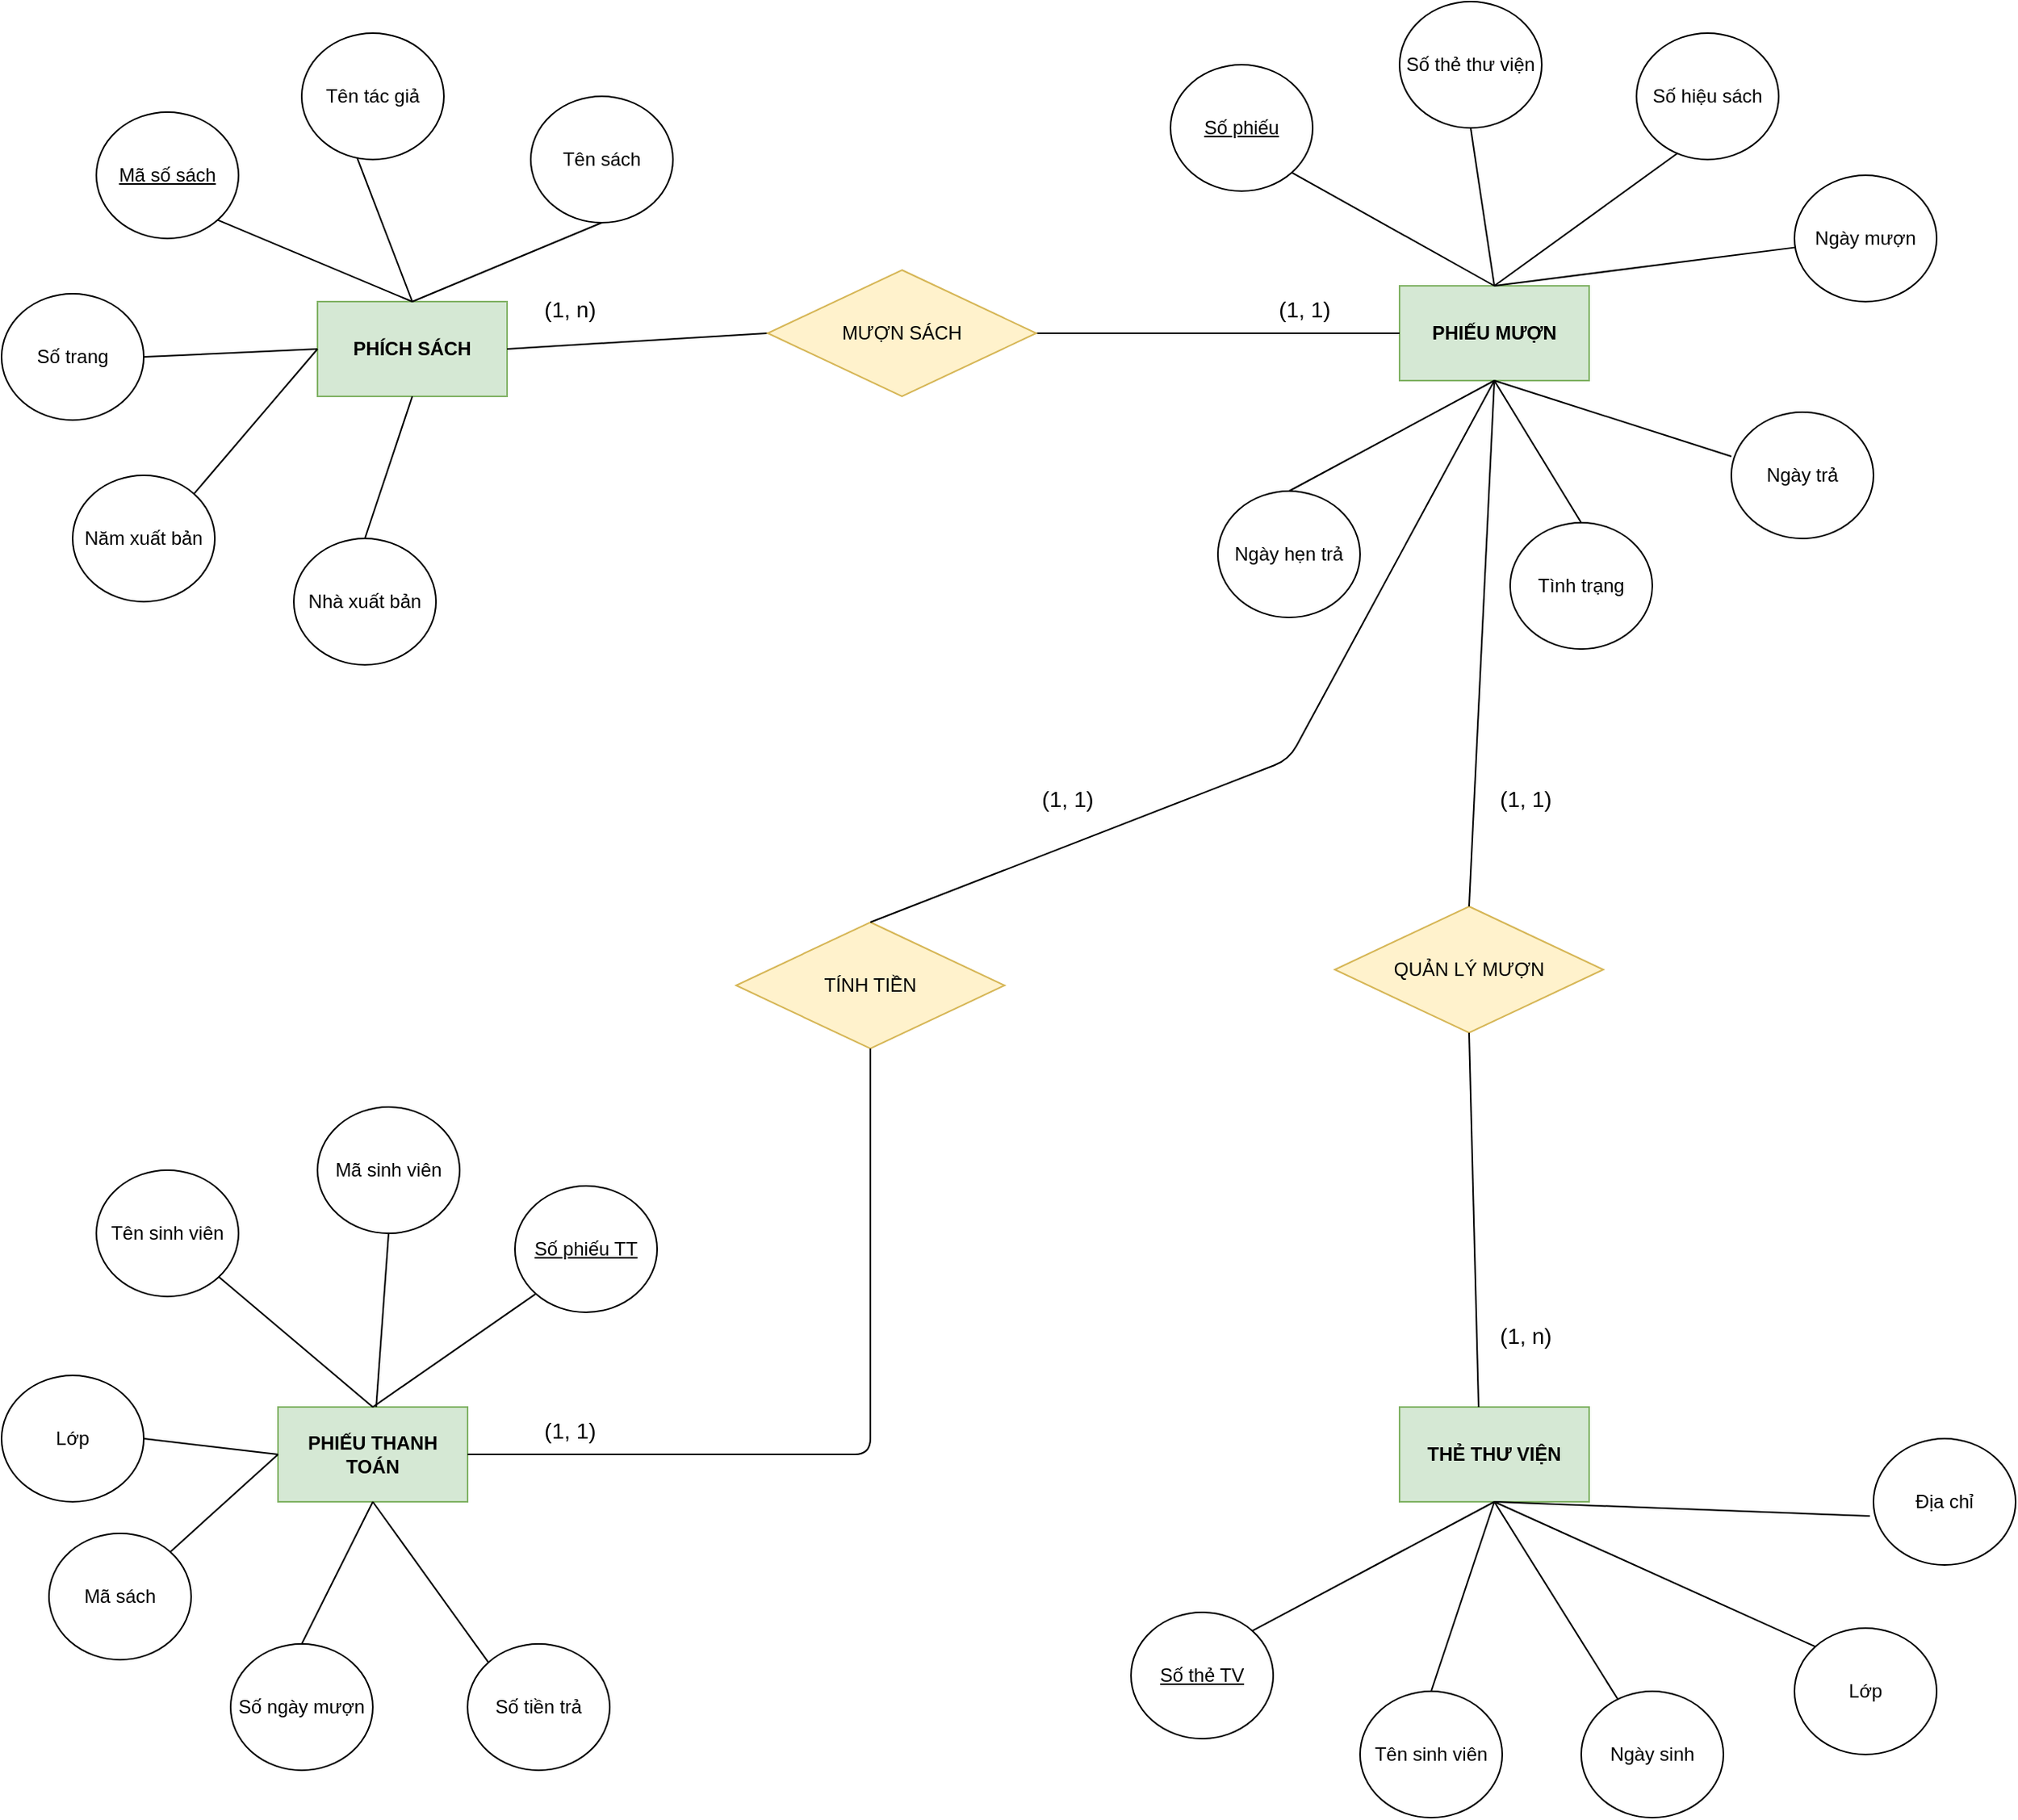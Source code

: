 <mxfile version="11.3.0" type="github" pages="5"><diagram id="fIfWQYMAnyynJ4KvxwVY" name="Bài 1"><mxGraphModel dx="2381" dy="793" grid="1" gridSize="10" guides="1" tooltips="1" connect="1" arrows="1" fold="1" page="1" pageScale="1" pageWidth="827" pageHeight="1169" math="0" shadow="0"><root><mxCell id="0"/><mxCell id="1" parent="0"/><mxCell id="XR_NXze2nqutjITKcZvN-1" value="&lt;b&gt;PHÍCH SÁCH&lt;/b&gt;" style="rounded=0;whiteSpace=wrap;html=1;fillColor=#d5e8d4;strokeColor=#82b366;" vertex="1" parent="1"><mxGeometry x="-320" y="200" width="120" height="60" as="geometry"/></mxCell><mxCell id="XR_NXze2nqutjITKcZvN-2" value="&lt;u&gt;Mã số sách&lt;/u&gt;" style="ellipse;whiteSpace=wrap;html=1;" vertex="1" parent="1"><mxGeometry x="-460" y="80" width="90" height="80" as="geometry"/></mxCell><mxCell id="XR_NXze2nqutjITKcZvN-3" value="Tên tác giả" style="ellipse;whiteSpace=wrap;html=1;" vertex="1" parent="1"><mxGeometry x="-330" y="30" width="90" height="80" as="geometry"/></mxCell><mxCell id="XR_NXze2nqutjITKcZvN-4" value="Tên sách" style="ellipse;whiteSpace=wrap;html=1;" vertex="1" parent="1"><mxGeometry x="-185" y="70" width="90" height="80" as="geometry"/></mxCell><mxCell id="XR_NXze2nqutjITKcZvN-5" value="Năm xuất bản" style="ellipse;whiteSpace=wrap;html=1;" vertex="1" parent="1"><mxGeometry x="-475" y="310" width="90" height="80" as="geometry"/></mxCell><mxCell id="XR_NXze2nqutjITKcZvN-6" value="Nhà xuất bản" style="ellipse;whiteSpace=wrap;html=1;" vertex="1" parent="1"><mxGeometry x="-335" y="350" width="90" height="80" as="geometry"/></mxCell><mxCell id="XR_NXze2nqutjITKcZvN-7" value="Số trang" style="ellipse;whiteSpace=wrap;html=1;" vertex="1" parent="1"><mxGeometry x="-520" y="195" width="90" height="80" as="geometry"/></mxCell><mxCell id="XR_NXze2nqutjITKcZvN-28" value="" style="endArrow=none;html=1;entryX=0.39;entryY=0.987;entryDx=0;entryDy=0;entryPerimeter=0;exitX=0.5;exitY=0;exitDx=0;exitDy=0;" edge="1" parent="1" source="XR_NXze2nqutjITKcZvN-1" target="XR_NXze2nqutjITKcZvN-3"><mxGeometry width="50" height="50" relative="1" as="geometry"><mxPoint x="-515" y="500" as="sourcePoint"/><mxPoint x="-465" y="450" as="targetPoint"/></mxGeometry></mxCell><mxCell id="XR_NXze2nqutjITKcZvN-29" value="" style="endArrow=none;html=1;entryX=0.5;entryY=1;entryDx=0;entryDy=0;exitX=0.5;exitY=0;exitDx=0;exitDy=0;" edge="1" parent="1" source="XR_NXze2nqutjITKcZvN-1" target="XR_NXze2nqutjITKcZvN-4"><mxGeometry width="50" height="50" relative="1" as="geometry"><mxPoint x="-270" y="210" as="sourcePoint"/><mxPoint x="-465" y="450" as="targetPoint"/></mxGeometry></mxCell><mxCell id="XR_NXze2nqutjITKcZvN-30" value="" style="endArrow=none;html=1;entryX=1;entryY=1;entryDx=0;entryDy=0;exitX=0.5;exitY=0;exitDx=0;exitDy=0;" edge="1" parent="1" source="XR_NXze2nqutjITKcZvN-1" target="XR_NXze2nqutjITKcZvN-2"><mxGeometry width="50" height="50" relative="1" as="geometry"><mxPoint x="-275" y="190" as="sourcePoint"/><mxPoint x="-465" y="450" as="targetPoint"/></mxGeometry></mxCell><mxCell id="XR_NXze2nqutjITKcZvN-31" value="" style="endArrow=none;html=1;entryX=1;entryY=0.5;entryDx=0;entryDy=0;exitX=0;exitY=0.5;exitDx=0;exitDy=0;" edge="1" parent="1" source="XR_NXze2nqutjITKcZvN-1" target="XR_NXze2nqutjITKcZvN-7"><mxGeometry width="50" height="50" relative="1" as="geometry"><mxPoint x="-335" y="220" as="sourcePoint"/><mxPoint x="-465" y="450" as="targetPoint"/></mxGeometry></mxCell><mxCell id="XR_NXze2nqutjITKcZvN-32" value="" style="endArrow=none;html=1;entryX=0;entryY=0.5;entryDx=0;entryDy=0;exitX=1;exitY=0;exitDx=0;exitDy=0;" edge="1" parent="1" source="XR_NXze2nqutjITKcZvN-5" target="XR_NXze2nqutjITKcZvN-1"><mxGeometry width="50" height="50" relative="1" as="geometry"><mxPoint x="-395" y="310" as="sourcePoint"/><mxPoint x="-465" y="450" as="targetPoint"/></mxGeometry></mxCell><mxCell id="XR_NXze2nqutjITKcZvN-33" value="" style="endArrow=none;html=1;entryX=0.5;entryY=1;entryDx=0;entryDy=0;exitX=0.5;exitY=0;exitDx=0;exitDy=0;" edge="1" parent="1" source="XR_NXze2nqutjITKcZvN-6" target="XR_NXze2nqutjITKcZvN-1"><mxGeometry width="50" height="50" relative="1" as="geometry"><mxPoint x="-515" y="500" as="sourcePoint"/><mxPoint x="-465" y="450" as="targetPoint"/></mxGeometry></mxCell><mxCell id="XR_NXze2nqutjITKcZvN-35" value="&lt;b&gt;PHIẾU MƯỢN&lt;/b&gt;" style="rounded=0;whiteSpace=wrap;html=1;fillColor=#d5e8d4;strokeColor=#82b366;" vertex="1" parent="1"><mxGeometry x="365" y="190" width="120" height="60" as="geometry"/></mxCell><mxCell id="XR_NXze2nqutjITKcZvN-36" value="&lt;b&gt;THẺ THƯ VIỆN&lt;/b&gt;" style="rounded=0;whiteSpace=wrap;html=1;fillColor=#d5e8d4;strokeColor=#82b366;" vertex="1" parent="1"><mxGeometry x="365" y="900" width="120" height="60" as="geometry"/></mxCell><mxCell id="XR_NXze2nqutjITKcZvN-37" value="&lt;b&gt;PHIẾU THANH TOÁN&lt;/b&gt;" style="rounded=0;whiteSpace=wrap;html=1;fillColor=#d5e8d4;strokeColor=#82b366;" vertex="1" parent="1"><mxGeometry x="-345" y="900" width="120" height="60" as="geometry"/></mxCell><mxCell id="XR_NXze2nqutjITKcZvN-38" value="&lt;u&gt;Số phiếu&lt;/u&gt;" style="ellipse;whiteSpace=wrap;html=1;" vertex="1" parent="1"><mxGeometry x="220" y="50" width="90" height="80" as="geometry"/></mxCell><mxCell id="XR_NXze2nqutjITKcZvN-39" value="Số thẻ thư viện" style="ellipse;whiteSpace=wrap;html=1;" vertex="1" parent="1"><mxGeometry x="365" y="10" width="90" height="80" as="geometry"/></mxCell><mxCell id="XR_NXze2nqutjITKcZvN-40" value="Ngày hẹn trả" style="ellipse;whiteSpace=wrap;html=1;" vertex="1" parent="1"><mxGeometry x="250" y="320" width="90" height="80" as="geometry"/></mxCell><mxCell id="XR_NXze2nqutjITKcZvN-41" value="Tình trạng" style="ellipse;whiteSpace=wrap;html=1;" vertex="1" parent="1"><mxGeometry x="435" y="340" width="90" height="80" as="geometry"/></mxCell><mxCell id="XR_NXze2nqutjITKcZvN-42" value="Ngày trả" style="ellipse;whiteSpace=wrap;html=1;" vertex="1" parent="1"><mxGeometry x="575" y="270" width="90" height="80" as="geometry"/></mxCell><mxCell id="XR_NXze2nqutjITKcZvN-43" value="Ngày mượn" style="ellipse;whiteSpace=wrap;html=1;" vertex="1" parent="1"><mxGeometry x="615" y="120" width="90" height="80" as="geometry"/></mxCell><mxCell id="XR_NXze2nqutjITKcZvN-44" value="Số hiệu sách" style="ellipse;whiteSpace=wrap;html=1;" vertex="1" parent="1"><mxGeometry x="515" y="30" width="90" height="80" as="geometry"/></mxCell><mxCell id="XR_NXze2nqutjITKcZvN-45" value="" style="endArrow=none;html=1;entryX=0.5;entryY=0;entryDx=0;entryDy=0;exitX=0.5;exitY=1;exitDx=0;exitDy=0;" edge="1" parent="1" source="XR_NXze2nqutjITKcZvN-35" target="XR_NXze2nqutjITKcZvN-41"><mxGeometry width="50" height="50" relative="1" as="geometry"><mxPoint x="275" y="420" as="sourcePoint"/><mxPoint x="-55" y="850" as="targetPoint"/></mxGeometry></mxCell><mxCell id="XR_NXze2nqutjITKcZvN-46" value="" style="endArrow=none;html=1;entryX=0.5;entryY=1;entryDx=0;entryDy=0;exitX=0.5;exitY=0;exitDx=0;exitDy=0;" edge="1" parent="1" source="XR_NXze2nqutjITKcZvN-40" target="XR_NXze2nqutjITKcZvN-35"><mxGeometry width="50" height="50" relative="1" as="geometry"><mxPoint x="435" y="260" as="sourcePoint"/><mxPoint x="490" y="350" as="targetPoint"/></mxGeometry></mxCell><mxCell id="XR_NXze2nqutjITKcZvN-47" value="" style="endArrow=none;html=1;entryX=0.5;entryY=0;entryDx=0;entryDy=0;exitX=1;exitY=1;exitDx=0;exitDy=0;" edge="1" parent="1" source="XR_NXze2nqutjITKcZvN-38" target="XR_NXze2nqutjITKcZvN-35"><mxGeometry width="50" height="50" relative="1" as="geometry"><mxPoint x="305" y="330" as="sourcePoint"/><mxPoint x="435" y="260" as="targetPoint"/></mxGeometry></mxCell><mxCell id="XR_NXze2nqutjITKcZvN-48" value="" style="endArrow=none;html=1;exitX=0.5;exitY=1;exitDx=0;exitDy=0;" edge="1" parent="1" source="XR_NXze2nqutjITKcZvN-39"><mxGeometry width="50" height="50" relative="1" as="geometry"><mxPoint x="306.82" y="128.284" as="sourcePoint"/><mxPoint x="425" y="190" as="targetPoint"/></mxGeometry></mxCell><mxCell id="XR_NXze2nqutjITKcZvN-49" value="" style="endArrow=none;html=1;exitX=0.289;exitY=0.95;exitDx=0;exitDy=0;exitPerimeter=0;" edge="1" parent="1" source="XR_NXze2nqutjITKcZvN-44"><mxGeometry width="50" height="50" relative="1" as="geometry"><mxPoint x="420" y="100" as="sourcePoint"/><mxPoint x="425" y="190" as="targetPoint"/></mxGeometry></mxCell><mxCell id="XR_NXze2nqutjITKcZvN-50" value="" style="endArrow=none;html=1;" edge="1" parent="1" source="XR_NXze2nqutjITKcZvN-43"><mxGeometry width="50" height="50" relative="1" as="geometry"><mxPoint x="544.98" y="118" as="sourcePoint"/><mxPoint x="425" y="190" as="targetPoint"/></mxGeometry></mxCell><mxCell id="XR_NXze2nqutjITKcZvN-51" value="" style="endArrow=none;html=1;exitX=0;exitY=0.35;exitDx=0;exitDy=0;exitPerimeter=0;" edge="1" parent="1" source="XR_NXze2nqutjITKcZvN-42"><mxGeometry width="50" height="50" relative="1" as="geometry"><mxPoint x="625.457" y="175.686" as="sourcePoint"/><mxPoint x="425" y="250" as="targetPoint"/></mxGeometry></mxCell><mxCell id="XR_NXze2nqutjITKcZvN-52" value="&lt;u&gt;Số thẻ TV&lt;/u&gt;" style="ellipse;whiteSpace=wrap;html=1;" vertex="1" parent="1"><mxGeometry x="195" y="1030" width="90" height="80" as="geometry"/></mxCell><mxCell id="XR_NXze2nqutjITKcZvN-53" value="Tên sinh viên" style="ellipse;whiteSpace=wrap;html=1;" vertex="1" parent="1"><mxGeometry x="340" y="1080" width="90" height="80" as="geometry"/></mxCell><mxCell id="XR_NXze2nqutjITKcZvN-54" value="Địa chỉ" style="ellipse;whiteSpace=wrap;html=1;" vertex="1" parent="1"><mxGeometry x="665" y="920" width="90" height="80" as="geometry"/></mxCell><mxCell id="XR_NXze2nqutjITKcZvN-55" value="Lớp" style="ellipse;whiteSpace=wrap;html=1;" vertex="1" parent="1"><mxGeometry x="615" y="1040" width="90" height="80" as="geometry"/></mxCell><mxCell id="XR_NXze2nqutjITKcZvN-56" value="Ngày sinh" style="ellipse;whiteSpace=wrap;html=1;" vertex="1" parent="1"><mxGeometry x="480" y="1080" width="90" height="80" as="geometry"/></mxCell><mxCell id="XR_NXze2nqutjITKcZvN-57" value="" style="endArrow=none;html=1;entryX=0.5;entryY=1;entryDx=0;entryDy=0;exitX=1;exitY=0;exitDx=0;exitDy=0;" edge="1" parent="1" source="XR_NXze2nqutjITKcZvN-52" target="XR_NXze2nqutjITKcZvN-36"><mxGeometry width="50" height="50" relative="1" as="geometry"><mxPoint x="235" y="1030" as="sourcePoint"/><mxPoint x="-255" y="1180" as="targetPoint"/></mxGeometry></mxCell><mxCell id="XR_NXze2nqutjITKcZvN-58" value="" style="endArrow=none;html=1;entryX=0.5;entryY=1;entryDx=0;entryDy=0;exitX=0.5;exitY=0;exitDx=0;exitDy=0;" edge="1" parent="1" source="XR_NXze2nqutjITKcZvN-53" target="XR_NXze2nqutjITKcZvN-36"><mxGeometry width="50" height="50" relative="1" as="geometry"><mxPoint x="281.715" y="1051.623" as="sourcePoint"/><mxPoint x="435" y="970" as="targetPoint"/></mxGeometry></mxCell><mxCell id="XR_NXze2nqutjITKcZvN-59" value="" style="endArrow=none;html=1;" edge="1" parent="1" source="XR_NXze2nqutjITKcZvN-56"><mxGeometry width="50" height="50" relative="1" as="geometry"><mxPoint x="395" y="1090" as="sourcePoint"/><mxPoint x="425" y="960" as="targetPoint"/></mxGeometry></mxCell><mxCell id="XR_NXze2nqutjITKcZvN-60" value="" style="endArrow=none;html=1;exitX=0;exitY=0;exitDx=0;exitDy=0;" edge="1" parent="1" source="XR_NXze2nqutjITKcZvN-55"><mxGeometry width="50" height="50" relative="1" as="geometry"><mxPoint x="513.146" y="1095.034" as="sourcePoint"/><mxPoint x="425" y="960" as="targetPoint"/></mxGeometry></mxCell><mxCell id="XR_NXze2nqutjITKcZvN-61" value="" style="endArrow=none;html=1;exitX=-0.025;exitY=0.613;exitDx=0;exitDy=0;exitPerimeter=0;" edge="1" parent="1" source="XR_NXze2nqutjITKcZvN-54"><mxGeometry width="50" height="50" relative="1" as="geometry"><mxPoint x="638.285" y="1061.623" as="sourcePoint"/><mxPoint x="425" y="960" as="targetPoint"/></mxGeometry></mxCell><mxCell id="XR_NXze2nqutjITKcZvN-62" value="&lt;u&gt;Số phiếu TT&lt;/u&gt;" style="ellipse;whiteSpace=wrap;html=1;" vertex="1" parent="1"><mxGeometry x="-195" y="760" width="90" height="80" as="geometry"/></mxCell><mxCell id="XR_NXze2nqutjITKcZvN-63" value="Số tiền trả" style="ellipse;whiteSpace=wrap;html=1;" vertex="1" parent="1"><mxGeometry x="-225" y="1050" width="90" height="80" as="geometry"/></mxCell><mxCell id="XR_NXze2nqutjITKcZvN-64" value="Số ngày mượn" style="ellipse;whiteSpace=wrap;html=1;" vertex="1" parent="1"><mxGeometry x="-375" y="1050" width="90" height="80" as="geometry"/></mxCell><mxCell id="XR_NXze2nqutjITKcZvN-65" value="Mã sách" style="ellipse;whiteSpace=wrap;html=1;" vertex="1" parent="1"><mxGeometry x="-490" y="980" width="90" height="80" as="geometry"/></mxCell><mxCell id="XR_NXze2nqutjITKcZvN-66" value="Mã sinh viên" style="ellipse;whiteSpace=wrap;html=1;" vertex="1" parent="1"><mxGeometry x="-320" y="710" width="90" height="80" as="geometry"/></mxCell><mxCell id="XR_NXze2nqutjITKcZvN-67" value="Tên sinh viên" style="ellipse;whiteSpace=wrap;html=1;" vertex="1" parent="1"><mxGeometry x="-460" y="750" width="90" height="80" as="geometry"/></mxCell><mxCell id="XR_NXze2nqutjITKcZvN-68" value="Lớp" style="ellipse;whiteSpace=wrap;html=1;" vertex="1" parent="1"><mxGeometry x="-520" y="880" width="90" height="80" as="geometry"/></mxCell><mxCell id="XR_NXze2nqutjITKcZvN-69" value="" style="endArrow=none;html=1;entryX=0.5;entryY=1;entryDx=0;entryDy=0;" edge="1" parent="1" source="XR_NXze2nqutjITKcZvN-37" target="XR_NXze2nqutjITKcZvN-66"><mxGeometry width="50" height="50" relative="1" as="geometry"><mxPoint x="-515" y="1230" as="sourcePoint"/><mxPoint x="-465" y="1180" as="targetPoint"/></mxGeometry></mxCell><mxCell id="XR_NXze2nqutjITKcZvN-70" value="" style="endArrow=none;html=1;entryX=0;entryY=1;entryDx=0;entryDy=0;exitX=0.5;exitY=0;exitDx=0;exitDy=0;" edge="1" parent="1" source="XR_NXze2nqutjITKcZvN-37" target="XR_NXze2nqutjITKcZvN-62"><mxGeometry width="50" height="50" relative="1" as="geometry"><mxPoint x="-272.857" y="910" as="sourcePoint"/><mxPoint x="-265" y="800" as="targetPoint"/></mxGeometry></mxCell><mxCell id="XR_NXze2nqutjITKcZvN-72" value="" style="endArrow=none;html=1;" edge="1" parent="1" target="XR_NXze2nqutjITKcZvN-67"><mxGeometry width="50" height="50" relative="1" as="geometry"><mxPoint x="-285" y="900" as="sourcePoint"/><mxPoint x="-375" y="830" as="targetPoint"/></mxGeometry></mxCell><mxCell id="XR_NXze2nqutjITKcZvN-73" value="" style="endArrow=none;html=1;exitX=0;exitY=0.5;exitDx=0;exitDy=0;entryX=1;entryY=0.5;entryDx=0;entryDy=0;" edge="1" parent="1" source="XR_NXze2nqutjITKcZvN-37" target="XR_NXze2nqutjITKcZvN-68"><mxGeometry width="50" height="50" relative="1" as="geometry"><mxPoint x="-275" y="910" as="sourcePoint"/><mxPoint x="-372.394" y="827.567" as="targetPoint"/></mxGeometry></mxCell><mxCell id="XR_NXze2nqutjITKcZvN-74" value="" style="endArrow=none;html=1;entryX=1;entryY=0;entryDx=0;entryDy=0;" edge="1" parent="1" target="XR_NXze2nqutjITKcZvN-65"><mxGeometry width="50" height="50" relative="1" as="geometry"><mxPoint x="-345" y="930" as="sourcePoint"/><mxPoint x="-420" y="930" as="targetPoint"/></mxGeometry></mxCell><mxCell id="XR_NXze2nqutjITKcZvN-75" value="" style="endArrow=none;html=1;entryX=0.5;entryY=0;entryDx=0;entryDy=0;exitX=0.5;exitY=1;exitDx=0;exitDy=0;" edge="1" parent="1" source="XR_NXze2nqutjITKcZvN-37" target="XR_NXze2nqutjITKcZvN-64"><mxGeometry width="50" height="50" relative="1" as="geometry"><mxPoint x="-335" y="940" as="sourcePoint"/><mxPoint x="-403.285" y="1001.623" as="targetPoint"/></mxGeometry></mxCell><mxCell id="XR_NXze2nqutjITKcZvN-76" value="" style="endArrow=none;html=1;entryX=0;entryY=0;entryDx=0;entryDy=0;" edge="1" parent="1" target="XR_NXze2nqutjITKcZvN-63"><mxGeometry width="50" height="50" relative="1" as="geometry"><mxPoint x="-285" y="960" as="sourcePoint"/><mxPoint x="-320" y="1060" as="targetPoint"/></mxGeometry></mxCell><mxCell id="XR_NXze2nqutjITKcZvN-80" value="" style="endArrow=none;html=1;entryX=1;entryY=0.5;entryDx=0;entryDy=0;exitX=0;exitY=0.5;exitDx=0;exitDy=0;" edge="1" source="XR_NXze2nqutjITKcZvN-82" parent="1" target="XR_NXze2nqutjITKcZvN-1"><mxGeometry width="50" height="50" relative="1" as="geometry"><mxPoint x="-435" y="720" as="sourcePoint"/><mxPoint x="-215" y="420" as="targetPoint"/></mxGeometry></mxCell><mxCell id="XR_NXze2nqutjITKcZvN-81" value="" style="endArrow=none;html=1;entryX=1;entryY=0.5;entryDx=0;entryDy=0;exitX=0;exitY=0.5;exitDx=0;exitDy=0;" edge="1" target="XR_NXze2nqutjITKcZvN-82" parent="1" source="XR_NXze2nqutjITKcZvN-35"><mxGeometry width="50" height="50" relative="1" as="geometry"><mxPoint x="375" y="420" as="sourcePoint"/><mxPoint x="-385" y="670" as="targetPoint"/></mxGeometry></mxCell><mxCell id="XR_NXze2nqutjITKcZvN-82" value="MƯỢN SÁCH" style="rhombus;whiteSpace=wrap;html=1;fillColor=#fff2cc;strokeColor=#d6b656;" vertex="1" parent="1"><mxGeometry x="-35" y="180" width="170" height="80" as="geometry"/></mxCell><mxCell id="XR_NXze2nqutjITKcZvN-83" value="QUẢN LÝ MƯỢN" style="rhombus;whiteSpace=wrap;html=1;fillColor=#fff2cc;strokeColor=#d6b656;" vertex="1" parent="1"><mxGeometry x="324" y="583" width="170" height="80" as="geometry"/></mxCell><mxCell id="XR_NXze2nqutjITKcZvN-84" value="" style="endArrow=none;html=1;entryX=0.5;entryY=0;entryDx=0;entryDy=0;" edge="1" parent="1" target="XR_NXze2nqutjITKcZvN-83"><mxGeometry width="50" height="50" relative="1" as="geometry"><mxPoint x="425" y="250" as="sourcePoint"/><mxPoint x="145" y="230" as="targetPoint"/></mxGeometry></mxCell><mxCell id="XR_NXze2nqutjITKcZvN-85" value="" style="endArrow=none;html=1;entryX=0.417;entryY=0;entryDx=0;entryDy=0;entryPerimeter=0;exitX=0.5;exitY=1;exitDx=0;exitDy=0;" edge="1" parent="1" source="XR_NXze2nqutjITKcZvN-83" target="XR_NXze2nqutjITKcZvN-36"><mxGeometry width="50" height="50" relative="1" as="geometry"><mxPoint x="365" y="467" as="sourcePoint"/><mxPoint x="365" y="800" as="targetPoint"/></mxGeometry></mxCell><mxCell id="XR_NXze2nqutjITKcZvN-86" value="TÍNH TIỀN" style="rhombus;whiteSpace=wrap;html=1;fillColor=#fff2cc;strokeColor=#d6b656;" vertex="1" parent="1"><mxGeometry x="-55" y="593" width="170" height="80" as="geometry"/></mxCell><mxCell id="XR_NXze2nqutjITKcZvN-87" value="" style="endArrow=none;html=1;entryX=0.5;entryY=0;entryDx=0;entryDy=0;" edge="1" parent="1" target="XR_NXze2nqutjITKcZvN-86"><mxGeometry width="50" height="50" relative="1" as="geometry"><mxPoint x="425" y="250" as="sourcePoint"/><mxPoint x="107" y="596.5" as="targetPoint"/><Array as="points"><mxPoint x="295" y="490"/></Array></mxGeometry></mxCell><mxCell id="XR_NXze2nqutjITKcZvN-89" value="" style="endArrow=none;html=1;entryX=0.5;entryY=1;entryDx=0;entryDy=0;" edge="1" parent="1" target="XR_NXze2nqutjITKcZvN-86"><mxGeometry width="50" height="50" relative="1" as="geometry"><mxPoint x="-225" y="930" as="sourcePoint"/><mxPoint x="-465" y="1180" as="targetPoint"/><Array as="points"><mxPoint x="30" y="930"/></Array></mxGeometry></mxCell><mxCell id="XR_NXze2nqutjITKcZvN-90" value="&lt;font style=&quot;font-size: 14px&quot;&gt;(1, n)&lt;/font&gt;" style="text;html=1;strokeColor=none;fillColor=none;align=center;verticalAlign=middle;whiteSpace=wrap;rounded=0;" vertex="1" parent="1"><mxGeometry x="-200" y="190" width="80" height="30" as="geometry"/></mxCell><mxCell id="XR_NXze2nqutjITKcZvN-91" value="&lt;font style=&quot;font-size: 14px&quot;&gt;(1, 1)&lt;/font&gt;" style="text;html=1;strokeColor=none;fillColor=none;align=center;verticalAlign=middle;whiteSpace=wrap;rounded=0;" vertex="1" parent="1"><mxGeometry x="265" y="190" width="80" height="30" as="geometry"/></mxCell><mxCell id="XR_NXze2nqutjITKcZvN-92" value="&lt;font style=&quot;font-size: 14px&quot;&gt;(1, 1)&lt;/font&gt;" style="text;html=1;strokeColor=none;fillColor=none;align=center;verticalAlign=middle;whiteSpace=wrap;rounded=0;" vertex="1" parent="1"><mxGeometry x="115" y="500" width="80" height="30" as="geometry"/></mxCell><mxCell id="XR_NXze2nqutjITKcZvN-93" value="&lt;font style=&quot;font-size: 14px&quot;&gt;(1, 1)&lt;/font&gt;" style="text;html=1;strokeColor=none;fillColor=none;align=center;verticalAlign=middle;whiteSpace=wrap;rounded=0;" vertex="1" parent="1"><mxGeometry x="-200" y="900" width="80" height="30" as="geometry"/></mxCell><mxCell id="XR_NXze2nqutjITKcZvN-94" value="&lt;font style=&quot;font-size: 14px&quot;&gt;(1, 1)&lt;/font&gt;" style="text;html=1;strokeColor=none;fillColor=none;align=center;verticalAlign=middle;whiteSpace=wrap;rounded=0;" vertex="1" parent="1"><mxGeometry x="405" y="500" width="80" height="30" as="geometry"/></mxCell><mxCell id="XR_NXze2nqutjITKcZvN-95" value="&lt;font style=&quot;font-size: 14px&quot;&gt;(1, n)&lt;/font&gt;" style="text;html=1;strokeColor=none;fillColor=none;align=center;verticalAlign=middle;whiteSpace=wrap;rounded=0;" vertex="1" parent="1"><mxGeometry x="405" y="840" width="80" height="30" as="geometry"/></mxCell></root></mxGraphModel></diagram><diagram id="YzTHbqPO6XmYzUUSq-0H" name="Bài 2"><mxGraphModel dx="2640" dy="925" grid="1" gridSize="10" guides="1" tooltips="1" connect="1" arrows="1" fold="1" page="1" pageScale="1" pageWidth="827" pageHeight="1169" math="0" shadow="0"><root><mxCell id="EGfoUX3bdE78OlENbQ_I-0"/><mxCell id="EGfoUX3bdE78OlENbQ_I-1" parent="EGfoUX3bdE78OlENbQ_I-0"/><mxCell id="EhdTQSqwca59RWh546nH-0" value="&lt;b&gt;KHÁCH&lt;/b&gt;" style="rounded=0;whiteSpace=wrap;html=1;fillColor=#d5e8d4;strokeColor=#82b366;" vertex="1" parent="EGfoUX3bdE78OlENbQ_I-1"><mxGeometry x="-320" y="200" width="120" height="60" as="geometry"/></mxCell><mxCell id="EhdTQSqwca59RWh546nH-1" value="Quốc tịch" style="ellipse;whiteSpace=wrap;html=1;" vertex="1" parent="EGfoUX3bdE78OlENbQ_I-1"><mxGeometry x="-460" y="80" width="90" height="80" as="geometry"/></mxCell><mxCell id="EhdTQSqwca59RWh546nH-2" value="Tên khách" style="ellipse;whiteSpace=wrap;html=1;" vertex="1" parent="EGfoUX3bdE78OlENbQ_I-1"><mxGeometry x="-330" y="30" width="90" height="80" as="geometry"/></mxCell><mxCell id="EhdTQSqwca59RWh546nH-3" value="&lt;u&gt;Mã khách&lt;/u&gt;" style="ellipse;whiteSpace=wrap;html=1;" vertex="1" parent="EGfoUX3bdE78OlENbQ_I-1"><mxGeometry x="-185" y="70" width="90" height="80" as="geometry"/></mxCell><mxCell id="EhdTQSqwca59RWh546nH-4" value="Địa chỉ" style="ellipse;whiteSpace=wrap;html=1;" vertex="1" parent="EGfoUX3bdE78OlENbQ_I-1"><mxGeometry x="-475" y="310" width="90" height="80" as="geometry"/></mxCell><mxCell id="EhdTQSqwca59RWh546nH-5" value="Số CMND" style="ellipse;whiteSpace=wrap;html=1;" vertex="1" parent="EGfoUX3bdE78OlENbQ_I-1"><mxGeometry x="-335" y="350" width="90" height="80" as="geometry"/></mxCell><mxCell id="EhdTQSqwca59RWh546nH-6" value="Hộ chiếu" style="ellipse;whiteSpace=wrap;html=1;" vertex="1" parent="EGfoUX3bdE78OlENbQ_I-1"><mxGeometry x="-520" y="195" width="90" height="80" as="geometry"/></mxCell><mxCell id="EhdTQSqwca59RWh546nH-7" value="" style="endArrow=none;html=1;entryX=0.39;entryY=0.987;entryDx=0;entryDy=0;entryPerimeter=0;exitX=0.5;exitY=0;exitDx=0;exitDy=0;" edge="1" parent="EGfoUX3bdE78OlENbQ_I-1" source="EhdTQSqwca59RWh546nH-0" target="EhdTQSqwca59RWh546nH-2"><mxGeometry width="50" height="50" relative="1" as="geometry"><mxPoint x="-515" y="500" as="sourcePoint"/><mxPoint x="-465" y="450" as="targetPoint"/></mxGeometry></mxCell><mxCell id="EhdTQSqwca59RWh546nH-8" value="" style="endArrow=none;html=1;entryX=0.5;entryY=1;entryDx=0;entryDy=0;exitX=0.5;exitY=0;exitDx=0;exitDy=0;" edge="1" parent="EGfoUX3bdE78OlENbQ_I-1" source="EhdTQSqwca59RWh546nH-0" target="EhdTQSqwca59RWh546nH-3"><mxGeometry width="50" height="50" relative="1" as="geometry"><mxPoint x="-270" y="210" as="sourcePoint"/><mxPoint x="-465" y="450" as="targetPoint"/></mxGeometry></mxCell><mxCell id="EhdTQSqwca59RWh546nH-9" value="" style="endArrow=none;html=1;entryX=1;entryY=1;entryDx=0;entryDy=0;exitX=0.5;exitY=0;exitDx=0;exitDy=0;" edge="1" parent="EGfoUX3bdE78OlENbQ_I-1" source="EhdTQSqwca59RWh546nH-0" target="EhdTQSqwca59RWh546nH-1"><mxGeometry width="50" height="50" relative="1" as="geometry"><mxPoint x="-275" y="190" as="sourcePoint"/><mxPoint x="-465" y="450" as="targetPoint"/></mxGeometry></mxCell><mxCell id="EhdTQSqwca59RWh546nH-10" value="" style="endArrow=none;html=1;entryX=1;entryY=0.5;entryDx=0;entryDy=0;exitX=0;exitY=0.5;exitDx=0;exitDy=0;" edge="1" parent="EGfoUX3bdE78OlENbQ_I-1" source="EhdTQSqwca59RWh546nH-0" target="EhdTQSqwca59RWh546nH-6"><mxGeometry width="50" height="50" relative="1" as="geometry"><mxPoint x="-335" y="220" as="sourcePoint"/><mxPoint x="-465" y="450" as="targetPoint"/></mxGeometry></mxCell><mxCell id="EhdTQSqwca59RWh546nH-11" value="" style="endArrow=none;html=1;entryX=0;entryY=0.5;entryDx=0;entryDy=0;exitX=1;exitY=0;exitDx=0;exitDy=0;" edge="1" parent="EGfoUX3bdE78OlENbQ_I-1" source="EhdTQSqwca59RWh546nH-4" target="EhdTQSqwca59RWh546nH-0"><mxGeometry width="50" height="50" relative="1" as="geometry"><mxPoint x="-395" y="310" as="sourcePoint"/><mxPoint x="-465" y="450" as="targetPoint"/></mxGeometry></mxCell><mxCell id="EhdTQSqwca59RWh546nH-12" value="" style="endArrow=none;html=1;entryX=0.5;entryY=1;entryDx=0;entryDy=0;exitX=0.5;exitY=0;exitDx=0;exitDy=0;" edge="1" parent="EGfoUX3bdE78OlENbQ_I-1" source="EhdTQSqwca59RWh546nH-5" target="EhdTQSqwca59RWh546nH-0"><mxGeometry width="50" height="50" relative="1" as="geometry"><mxPoint x="-515" y="500" as="sourcePoint"/><mxPoint x="-465" y="450" as="targetPoint"/></mxGeometry></mxCell><mxCell id="EhdTQSqwca59RWh546nH-13" value="&lt;b&gt;DANH SÁCH PHÒNG&lt;/b&gt;" style="rounded=0;whiteSpace=wrap;html=1;fillColor=#d5e8d4;strokeColor=#82b366;" vertex="1" parent="EGfoUX3bdE78OlENbQ_I-1"><mxGeometry x="365" y="190" width="120" height="60" as="geometry"/></mxCell><mxCell id="EhdTQSqwca59RWh546nH-14" value="&lt;b&gt;BẢNG CHI TIẾT&lt;br&gt;PHÒNG&lt;br&gt;&lt;/b&gt;" style="rounded=0;whiteSpace=wrap;html=1;fillColor=#d5e8d4;strokeColor=#82b366;" vertex="1" parent="EGfoUX3bdE78OlENbQ_I-1"><mxGeometry x="382.5" y="680" width="120" height="60" as="geometry"/></mxCell><mxCell id="EhdTQSqwca59RWh546nH-16" value="&lt;u&gt;Mã phòng&lt;/u&gt;" style="ellipse;whiteSpace=wrap;html=1;" vertex="1" parent="EGfoUX3bdE78OlENbQ_I-1"><mxGeometry x="220" y="50" width="90" height="80" as="geometry"/></mxCell><mxCell id="EhdTQSqwca59RWh546nH-17" value="Tên phòng" style="ellipse;whiteSpace=wrap;html=1;" vertex="1" parent="EGfoUX3bdE78OlENbQ_I-1"><mxGeometry x="365" y="10" width="90" height="80" as="geometry"/></mxCell><mxCell id="EhdTQSqwca59RWh546nH-21" value="Loại phòng" style="ellipse;whiteSpace=wrap;html=1;" vertex="1" parent="EGfoUX3bdE78OlENbQ_I-1"><mxGeometry x="615" y="120" width="90" height="80" as="geometry"/></mxCell><mxCell id="EhdTQSqwca59RWh546nH-22" value="Giá phòng" style="ellipse;whiteSpace=wrap;html=1;" vertex="1" parent="EGfoUX3bdE78OlENbQ_I-1"><mxGeometry x="515" y="30" width="90" height="80" as="geometry"/></mxCell><mxCell id="EhdTQSqwca59RWh546nH-25" value="" style="endArrow=none;html=1;entryX=0.5;entryY=0;entryDx=0;entryDy=0;exitX=1;exitY=1;exitDx=0;exitDy=0;" edge="1" parent="EGfoUX3bdE78OlENbQ_I-1" source="EhdTQSqwca59RWh546nH-16" target="EhdTQSqwca59RWh546nH-13"><mxGeometry width="50" height="50" relative="1" as="geometry"><mxPoint x="305" y="330" as="sourcePoint"/><mxPoint x="435" y="260" as="targetPoint"/></mxGeometry></mxCell><mxCell id="EhdTQSqwca59RWh546nH-26" value="" style="endArrow=none;html=1;exitX=0.5;exitY=1;exitDx=0;exitDy=0;" edge="1" parent="EGfoUX3bdE78OlENbQ_I-1" source="EhdTQSqwca59RWh546nH-17"><mxGeometry width="50" height="50" relative="1" as="geometry"><mxPoint x="306.82" y="128.284" as="sourcePoint"/><mxPoint x="425.0" y="190" as="targetPoint"/></mxGeometry></mxCell><mxCell id="EhdTQSqwca59RWh546nH-27" value="" style="endArrow=none;html=1;exitX=0.289;exitY=0.95;exitDx=0;exitDy=0;exitPerimeter=0;" edge="1" parent="EGfoUX3bdE78OlENbQ_I-1" source="EhdTQSqwca59RWh546nH-22"><mxGeometry width="50" height="50" relative="1" as="geometry"><mxPoint x="420" y="100" as="sourcePoint"/><mxPoint x="425.0" y="190" as="targetPoint"/></mxGeometry></mxCell><mxCell id="EhdTQSqwca59RWh546nH-28" value="" style="endArrow=none;html=1;" edge="1" parent="EGfoUX3bdE78OlENbQ_I-1" source="EhdTQSqwca59RWh546nH-21"><mxGeometry width="50" height="50" relative="1" as="geometry"><mxPoint x="544.98" y="118" as="sourcePoint"/><mxPoint x="425.0" y="190" as="targetPoint"/></mxGeometry></mxCell><mxCell id="EhdTQSqwca59RWh546nH-30" value="&lt;u&gt;Mã chi tiết phòng&lt;/u&gt;" style="ellipse;whiteSpace=wrap;html=1;" vertex="1" parent="EGfoUX3bdE78OlENbQ_I-1"><mxGeometry x="132.5" y="750" width="90" height="80" as="geometry"/></mxCell><mxCell id="EhdTQSqwca59RWh546nH-31" value="Mã khách" style="ellipse;whiteSpace=wrap;html=1;" vertex="1" parent="EGfoUX3bdE78OlENbQ_I-1"><mxGeometry x="252.5" y="820" width="90" height="80" as="geometry"/></mxCell><mxCell id="EhdTQSqwca59RWh546nH-35" value="" style="endArrow=none;html=1;entryX=0.5;entryY=1;entryDx=0;entryDy=0;exitX=1;exitY=0;exitDx=0;exitDy=0;" edge="1" parent="EGfoUX3bdE78OlENbQ_I-1" source="EhdTQSqwca59RWh546nH-30" target="EhdTQSqwca59RWh546nH-14"><mxGeometry width="50" height="50" relative="1" as="geometry"><mxPoint x="587.5" y="1090" as="sourcePoint"/><mxPoint x="97.5" y="1240" as="targetPoint"/></mxGeometry></mxCell><mxCell id="EhdTQSqwca59RWh546nH-36" value="" style="endArrow=none;html=1;entryX=0.5;entryY=1;entryDx=0;entryDy=0;exitX=0.5;exitY=0;exitDx=0;exitDy=0;" edge="1" parent="EGfoUX3bdE78OlENbQ_I-1" source="EhdTQSqwca59RWh546nH-31" target="EhdTQSqwca59RWh546nH-14"><mxGeometry width="50" height="50" relative="1" as="geometry"><mxPoint x="634.215" y="1111.623" as="sourcePoint"/><mxPoint x="787.5" y="1030" as="targetPoint"/></mxGeometry></mxCell><mxCell id="EhdTQSqwca59RWh546nH-54" value="" style="endArrow=none;html=1;entryX=1;entryY=0.5;entryDx=0;entryDy=0;exitX=0;exitY=0.5;exitDx=0;exitDy=0;" edge="1" parent="EGfoUX3bdE78OlENbQ_I-1" source="EhdTQSqwca59RWh546nH-56" target="EhdTQSqwca59RWh546nH-0"><mxGeometry width="50" height="50" relative="1" as="geometry"><mxPoint x="-435" y="720" as="sourcePoint"/><mxPoint x="-215" y="420" as="targetPoint"/></mxGeometry></mxCell><mxCell id="EhdTQSqwca59RWh546nH-55" value="" style="endArrow=none;html=1;entryX=1;entryY=0.5;entryDx=0;entryDy=0;exitX=0;exitY=0.5;exitDx=0;exitDy=0;" edge="1" parent="EGfoUX3bdE78OlENbQ_I-1" source="EhdTQSqwca59RWh546nH-13" target="EhdTQSqwca59RWh546nH-56"><mxGeometry width="50" height="50" relative="1" as="geometry"><mxPoint x="375" y="420" as="sourcePoint"/><mxPoint x="-385" y="670" as="targetPoint"/></mxGeometry></mxCell><mxCell id="EhdTQSqwca59RWh546nH-56" value="XEM TRƯỚC&lt;br&gt;THÔNG TIN&lt;br&gt;PHÒNG&lt;br&gt;" style="rhombus;whiteSpace=wrap;html=1;fillColor=#fff2cc;strokeColor=#d6b656;" vertex="1" parent="EGfoUX3bdE78OlENbQ_I-1"><mxGeometry x="-35" y="180" width="170" height="80" as="geometry"/></mxCell><mxCell id="EhdTQSqwca59RWh546nH-63" value="&lt;font style=&quot;font-size: 14px&quot;&gt;(1, 1)&lt;/font&gt;" style="text;html=1;strokeColor=none;fillColor=none;align=center;verticalAlign=middle;whiteSpace=wrap;rounded=0;" vertex="1" parent="EGfoUX3bdE78OlENbQ_I-1"><mxGeometry x="-184" y="211" width="80" height="30" as="geometry"/></mxCell><mxCell id="EhdTQSqwca59RWh546nH-64" value="&lt;font style=&quot;font-size: 14px&quot;&gt;(1, 1)&lt;/font&gt;" style="text;html=1;strokeColor=none;fillColor=none;align=center;verticalAlign=middle;whiteSpace=wrap;rounded=0;" vertex="1" parent="EGfoUX3bdE78OlENbQ_I-1"><mxGeometry x="342.5" y="639" width="80" height="30" as="geometry"/></mxCell><mxCell id="EhdTQSqwca59RWh546nH-70" value="Mã phòng" style="ellipse;whiteSpace=wrap;html=1;" vertex="1" parent="EGfoUX3bdE78OlENbQ_I-1"><mxGeometry x="382.5" y="850" width="90" height="80" as="geometry"/></mxCell><mxCell id="EhdTQSqwca59RWh546nH-71" value="Ngày đi" style="ellipse;whiteSpace=wrap;html=1;" vertex="1" parent="EGfoUX3bdE78OlENbQ_I-1"><mxGeometry x="657.5" y="770" width="90" height="80" as="geometry"/></mxCell><mxCell id="EhdTQSqwca59RWh546nH-72" value="Ngày đến" style="ellipse;whiteSpace=wrap;html=1;" vertex="1" parent="EGfoUX3bdE78OlENbQ_I-1"><mxGeometry x="542.5" y="840" width="90" height="80" as="geometry"/></mxCell><mxCell id="EhdTQSqwca59RWh546nH-73" value="Tiền đặt cọc" style="ellipse;whiteSpace=wrap;html=1;" vertex="1" parent="EGfoUX3bdE78OlENbQ_I-1"><mxGeometry x="687.5" y="630" width="90" height="80" as="geometry"/></mxCell><mxCell id="EhdTQSqwca59RWh546nH-74" value="" style="endArrow=none;html=1;exitX=0.5;exitY=0;exitDx=0;exitDy=0;" edge="1" parent="EGfoUX3bdE78OlENbQ_I-1" source="EhdTQSqwca59RWh546nH-70"><mxGeometry width="50" height="50" relative="1" as="geometry"><mxPoint x="307.5" y="830" as="sourcePoint"/><mxPoint x="442.5" y="740" as="targetPoint"/></mxGeometry></mxCell><mxCell id="EhdTQSqwca59RWh546nH-75" value="" style="endArrow=none;html=1;exitX=0;exitY=0;exitDx=0;exitDy=0;" edge="1" parent="EGfoUX3bdE78OlENbQ_I-1" source="EhdTQSqwca59RWh546nH-72"><mxGeometry width="50" height="50" relative="1" as="geometry"><mxPoint x="437.5" y="860" as="sourcePoint"/><mxPoint x="442.5" y="740" as="targetPoint"/></mxGeometry></mxCell><mxCell id="EhdTQSqwca59RWh546nH-76" value="" style="endArrow=none;html=1;entryX=1;entryY=0.5;entryDx=0;entryDy=0;" edge="1" parent="EGfoUX3bdE78OlENbQ_I-1" source="EhdTQSqwca59RWh546nH-71" target="EhdTQSqwca59RWh546nH-14"><mxGeometry width="50" height="50" relative="1" as="geometry"><mxPoint x="565.751" y="861.653" as="sourcePoint"/><mxPoint x="442.5" y="740" as="targetPoint"/></mxGeometry></mxCell><mxCell id="EhdTQSqwca59RWh546nH-77" value="" style="endArrow=none;html=1;entryX=1;entryY=0.5;entryDx=0;entryDy=0;exitX=0;exitY=0.5;exitDx=0;exitDy=0;" edge="1" parent="EGfoUX3bdE78OlENbQ_I-1" source="EhdTQSqwca59RWh546nH-73" target="EhdTQSqwca59RWh546nH-14"><mxGeometry width="50" height="50" relative="1" as="geometry"><mxPoint x="669.432" y="808.405" as="sourcePoint"/><mxPoint x="452.5" y="750" as="targetPoint"/></mxGeometry></mxCell><mxCell id="EhdTQSqwca59RWh546nH-78" value="ĐẶT PHÒNG" style="rhombus;whiteSpace=wrap;html=1;fillColor=#fff2cc;strokeColor=#d6b656;" vertex="1" parent="EGfoUX3bdE78OlENbQ_I-1"><mxGeometry x="34" y="430" width="170" height="80" as="geometry"/></mxCell><mxCell id="EhdTQSqwca59RWh546nH-79" value="" style="endArrow=none;html=1;entryX=0.5;entryY=0;entryDx=0;entryDy=0;exitX=1;exitY=0.5;exitDx=0;exitDy=0;" edge="1" parent="EGfoUX3bdE78OlENbQ_I-1" source="EhdTQSqwca59RWh546nH-0" target="EhdTQSqwca59RWh546nH-78"><mxGeometry width="50" height="50" relative="1" as="geometry"><mxPoint x="375" y="230.0" as="sourcePoint"/><mxPoint x="145" y="230.0" as="targetPoint"/><Array as="points"><mxPoint x="119" y="360"/></Array></mxGeometry></mxCell><mxCell id="EhdTQSqwca59RWh546nH-81" value="" style="endArrow=none;html=1;entryX=0.5;entryY=0;entryDx=0;entryDy=0;exitX=0.5;exitY=1;exitDx=0;exitDy=0;" edge="1" parent="EGfoUX3bdE78OlENbQ_I-1" source="EhdTQSqwca59RWh546nH-78" target="EhdTQSqwca59RWh546nH-14"><mxGeometry width="50" height="50" relative="1" as="geometry"><mxPoint x="219.259" y="771.661" as="sourcePoint"/><mxPoint x="452.5" y="750" as="targetPoint"/><Array as="points"><mxPoint x="119" y="600"/></Array></mxGeometry></mxCell><mxCell id="EhdTQSqwca59RWh546nH-84" value="&lt;b&gt;HÓA ĐƠN&lt;br&gt;&lt;/b&gt;" style="rounded=0;whiteSpace=wrap;html=1;fillColor=#d5e8d4;strokeColor=#82b366;" vertex="1" parent="EGfoUX3bdE78OlENbQ_I-1"><mxGeometry x="-347.5" y="690" width="120" height="60" as="geometry"/></mxCell><mxCell id="EhdTQSqwca59RWh546nH-85" value="&lt;u&gt;Số hóa đơn&lt;/u&gt;" style="ellipse;whiteSpace=wrap;html=1;" vertex="1" parent="EGfoUX3bdE78OlENbQ_I-1"><mxGeometry x="-597.5" y="760" width="90" height="80" as="geometry"/></mxCell><mxCell id="EhdTQSqwca59RWh546nH-86" value="Mã khách hàng" style="ellipse;whiteSpace=wrap;html=1;" vertex="1" parent="EGfoUX3bdE78OlENbQ_I-1"><mxGeometry x="-477.5" y="830" width="90" height="80" as="geometry"/></mxCell><mxCell id="EhdTQSqwca59RWh546nH-87" value="" style="endArrow=none;html=1;entryX=0.5;entryY=1;entryDx=0;entryDy=0;exitX=1;exitY=0;exitDx=0;exitDy=0;" edge="1" source="EhdTQSqwca59RWh546nH-85" target="EhdTQSqwca59RWh546nH-84" parent="EGfoUX3bdE78OlENbQ_I-1"><mxGeometry width="50" height="50" relative="1" as="geometry"><mxPoint x="-142.5" y="1100" as="sourcePoint"/><mxPoint x="-632.5" y="1250" as="targetPoint"/></mxGeometry></mxCell><mxCell id="EhdTQSqwca59RWh546nH-88" value="" style="endArrow=none;html=1;entryX=0.5;entryY=1;entryDx=0;entryDy=0;exitX=0.5;exitY=0;exitDx=0;exitDy=0;" edge="1" source="EhdTQSqwca59RWh546nH-86" target="EhdTQSqwca59RWh546nH-84" parent="EGfoUX3bdE78OlENbQ_I-1"><mxGeometry width="50" height="50" relative="1" as="geometry"><mxPoint x="-95.785" y="1121.623" as="sourcePoint"/><mxPoint x="57.5" y="1040" as="targetPoint"/></mxGeometry></mxCell><mxCell id="EhdTQSqwca59RWh546nH-89" value="Ngày lập" style="ellipse;whiteSpace=wrap;html=1;" vertex="1" parent="EGfoUX3bdE78OlENbQ_I-1"><mxGeometry x="-347.5" y="860" width="90" height="80" as="geometry"/></mxCell><mxCell id="EhdTQSqwca59RWh546nH-90" value="Mã phòng" style="ellipse;whiteSpace=wrap;html=1;" vertex="1" parent="EGfoUX3bdE78OlENbQ_I-1"><mxGeometry x="-72.5" y="780" width="90" height="80" as="geometry"/></mxCell><mxCell id="EhdTQSqwca59RWh546nH-91" value="Số tiền phải trả" style="ellipse;whiteSpace=wrap;html=1;" vertex="1" parent="EGfoUX3bdE78OlENbQ_I-1"><mxGeometry x="-187.5" y="850" width="90" height="80" as="geometry"/></mxCell><mxCell id="EhdTQSqwca59RWh546nH-93" value="" style="endArrow=none;html=1;exitX=0.5;exitY=0;exitDx=0;exitDy=0;" edge="1" source="EhdTQSqwca59RWh546nH-89" parent="EGfoUX3bdE78OlENbQ_I-1"><mxGeometry width="50" height="50" relative="1" as="geometry"><mxPoint x="-422.5" y="840" as="sourcePoint"/><mxPoint x="-287.5" y="750" as="targetPoint"/></mxGeometry></mxCell><mxCell id="EhdTQSqwca59RWh546nH-94" value="" style="endArrow=none;html=1;exitX=0;exitY=0;exitDx=0;exitDy=0;" edge="1" source="EhdTQSqwca59RWh546nH-91" parent="EGfoUX3bdE78OlENbQ_I-1"><mxGeometry width="50" height="50" relative="1" as="geometry"><mxPoint x="-292.5" y="870" as="sourcePoint"/><mxPoint x="-287.5" y="750" as="targetPoint"/></mxGeometry></mxCell><mxCell id="EhdTQSqwca59RWh546nH-95" value="" style="endArrow=none;html=1;entryX=1;entryY=0.5;entryDx=0;entryDy=0;" edge="1" source="EhdTQSqwca59RWh546nH-90" target="EhdTQSqwca59RWh546nH-84" parent="EGfoUX3bdE78OlENbQ_I-1"><mxGeometry width="50" height="50" relative="1" as="geometry"><mxPoint x="-164.249" y="871.653" as="sourcePoint"/><mxPoint x="-287.5" y="750" as="targetPoint"/></mxGeometry></mxCell><mxCell id="EhdTQSqwca59RWh546nH-97" value="THANH TOÁN" style="rhombus;whiteSpace=wrap;html=1;fillColor=#fff2cc;strokeColor=#d6b656;" vertex="1" parent="EGfoUX3bdE78OlENbQ_I-1"><mxGeometry x="20" y="696" width="170" height="80" as="geometry"/></mxCell><mxCell id="EhdTQSqwca59RWh546nH-102" value="" style="endArrow=none;html=1;entryX=0;entryY=0.5;entryDx=0;entryDy=0;exitX=1;exitY=0.5;exitDx=0;exitDy=0;" edge="1" parent="EGfoUX3bdE78OlENbQ_I-1" source="EhdTQSqwca59RWh546nH-97" target="EhdTQSqwca59RWh546nH-14"><mxGeometry width="50" height="50" relative="1" as="geometry"><mxPoint x="446.0" y="461" as="sourcePoint"/><mxPoint x="468.5" y="706" as="targetPoint"/></mxGeometry></mxCell><mxCell id="EhdTQSqwca59RWh546nH-103" value="" style="endArrow=none;html=1;entryX=0;entryY=0.5;entryDx=0;entryDy=0;exitX=1;exitY=0.5;exitDx=0;exitDy=0;" edge="1" parent="EGfoUX3bdE78OlENbQ_I-1" source="EhdTQSqwca59RWh546nH-84" target="EhdTQSqwca59RWh546nH-97"><mxGeometry width="50" height="50" relative="1" as="geometry"><mxPoint x="-208.5" y="706" as="sourcePoint"/><mxPoint x="-4.547e-13" y="746" as="targetPoint"/></mxGeometry></mxCell><mxCell id="EhdTQSqwca59RWh546nH-106" value="&lt;font style=&quot;font-size: 14px&quot;&gt;(1, n)&lt;/font&gt;" style="text;html=1;strokeColor=none;fillColor=none;align=center;verticalAlign=middle;whiteSpace=wrap;rounded=0;" vertex="1" parent="EGfoUX3bdE78OlENbQ_I-1"><mxGeometry x="-169" y="276" width="80" height="30" as="geometry"/></mxCell><mxCell id="EhdTQSqwca59RWh546nH-107" value="&lt;font style=&quot;font-size: 14px&quot;&gt;(1, n)&lt;/font&gt;" style="text;html=1;strokeColor=none;fillColor=none;align=center;verticalAlign=middle;whiteSpace=wrap;rounded=0;" vertex="1" parent="EGfoUX3bdE78OlENbQ_I-1"><mxGeometry x="-209" y="711" width="80" height="30" as="geometry"/></mxCell><mxCell id="EhdTQSqwca59RWh546nH-109" value="&lt;font style=&quot;font-size: 14px&quot;&gt;(1, 1)&lt;/font&gt;" style="text;html=1;strokeColor=none;fillColor=none;align=center;verticalAlign=middle;whiteSpace=wrap;rounded=0;" vertex="1" parent="EGfoUX3bdE78OlENbQ_I-1"><mxGeometry x="300" y="696" width="80" height="30" as="geometry"/></mxCell><mxCell id="EhdTQSqwca59RWh546nH-110" value="&lt;font style=&quot;font-size: 14px&quot;&gt;(1, 1)&lt;/font&gt;" style="text;html=1;strokeColor=none;fillColor=none;align=center;verticalAlign=middle;whiteSpace=wrap;rounded=0;" vertex="1" parent="EGfoUX3bdE78OlENbQ_I-1"><mxGeometry x="302.5" y="206" width="80" height="30" as="geometry"/></mxCell></root></mxGraphModel></diagram><diagram id="BTarNaBDWpEZ3rtN0Sjo" name="Bài 3"><mxGraphModel dx="2381" dy="793" grid="1" gridSize="10" guides="1" tooltips="1" connect="1" arrows="1" fold="1" page="1" pageScale="1" pageWidth="827" pageHeight="1169" math="0" shadow="0"><root><mxCell id="flsjCwlKkDBPUfxhOauq-0"/><mxCell id="flsjCwlKkDBPUfxhOauq-1" parent="flsjCwlKkDBPUfxhOauq-0"/><mxCell id="qgttceK28dzEILkzLbzT-0" value="&lt;b&gt;MẶT HÀNG&lt;/b&gt;" style="rounded=0;whiteSpace=wrap;html=1;fillColor=#d5e8d4;strokeColor=#82b366;" vertex="1" parent="flsjCwlKkDBPUfxhOauq-1"><mxGeometry x="-320" y="200" width="120" height="60" as="geometry"/></mxCell><mxCell id="qgttceK28dzEILkzLbzT-1" value="Đơn vị tính" style="ellipse;whiteSpace=wrap;html=1;" vertex="1" parent="flsjCwlKkDBPUfxhOauq-1"><mxGeometry x="-460" y="80" width="90" height="80" as="geometry"/></mxCell><mxCell id="qgttceK28dzEILkzLbzT-2" value="Tên hàng" style="ellipse;whiteSpace=wrap;html=1;" vertex="1" parent="flsjCwlKkDBPUfxhOauq-1"><mxGeometry x="-330" y="30" width="90" height="80" as="geometry"/></mxCell><mxCell id="qgttceK28dzEILkzLbzT-3" value="&lt;u&gt;Mã hàng&lt;/u&gt;" style="ellipse;whiteSpace=wrap;html=1;" vertex="1" parent="flsjCwlKkDBPUfxhOauq-1"><mxGeometry x="-185" y="70" width="90" height="80" as="geometry"/></mxCell><mxCell id="qgttceK28dzEILkzLbzT-4" value="Giá" style="ellipse;whiteSpace=wrap;html=1;" vertex="1" parent="flsjCwlKkDBPUfxhOauq-1"><mxGeometry x="-475" y="310" width="90" height="80" as="geometry"/></mxCell><mxCell id="qgttceK28dzEILkzLbzT-6" value="Số lượng" style="ellipse;whiteSpace=wrap;html=1;" vertex="1" parent="flsjCwlKkDBPUfxhOauq-1"><mxGeometry x="-520" y="195" width="90" height="80" as="geometry"/></mxCell><mxCell id="qgttceK28dzEILkzLbzT-7" value="" style="endArrow=none;html=1;entryX=0.39;entryY=0.987;entryDx=0;entryDy=0;entryPerimeter=0;exitX=0.5;exitY=0;exitDx=0;exitDy=0;" edge="1" parent="flsjCwlKkDBPUfxhOauq-1" source="qgttceK28dzEILkzLbzT-0" target="qgttceK28dzEILkzLbzT-2"><mxGeometry width="50" height="50" relative="1" as="geometry"><mxPoint x="-515" y="500" as="sourcePoint"/><mxPoint x="-465" y="450" as="targetPoint"/></mxGeometry></mxCell><mxCell id="qgttceK28dzEILkzLbzT-8" value="" style="endArrow=none;html=1;entryX=0.5;entryY=1;entryDx=0;entryDy=0;exitX=0.5;exitY=0;exitDx=0;exitDy=0;" edge="1" parent="flsjCwlKkDBPUfxhOauq-1" source="qgttceK28dzEILkzLbzT-0" target="qgttceK28dzEILkzLbzT-3"><mxGeometry width="50" height="50" relative="1" as="geometry"><mxPoint x="-270" y="210" as="sourcePoint"/><mxPoint x="-465" y="450" as="targetPoint"/></mxGeometry></mxCell><mxCell id="qgttceK28dzEILkzLbzT-9" value="" style="endArrow=none;html=1;entryX=1;entryY=1;entryDx=0;entryDy=0;exitX=0.5;exitY=0;exitDx=0;exitDy=0;" edge="1" parent="flsjCwlKkDBPUfxhOauq-1" source="qgttceK28dzEILkzLbzT-0" target="qgttceK28dzEILkzLbzT-1"><mxGeometry width="50" height="50" relative="1" as="geometry"><mxPoint x="-275" y="190" as="sourcePoint"/><mxPoint x="-465" y="450" as="targetPoint"/></mxGeometry></mxCell><mxCell id="qgttceK28dzEILkzLbzT-10" value="" style="endArrow=none;html=1;entryX=1;entryY=0.5;entryDx=0;entryDy=0;exitX=0;exitY=0.5;exitDx=0;exitDy=0;" edge="1" parent="flsjCwlKkDBPUfxhOauq-1" source="qgttceK28dzEILkzLbzT-0" target="qgttceK28dzEILkzLbzT-6"><mxGeometry width="50" height="50" relative="1" as="geometry"><mxPoint x="-335" y="220" as="sourcePoint"/><mxPoint x="-465" y="450" as="targetPoint"/></mxGeometry></mxCell><mxCell id="qgttceK28dzEILkzLbzT-11" value="" style="endArrow=none;html=1;entryX=0;entryY=0.5;entryDx=0;entryDy=0;exitX=1;exitY=0;exitDx=0;exitDy=0;" edge="1" parent="flsjCwlKkDBPUfxhOauq-1" source="qgttceK28dzEILkzLbzT-4" target="qgttceK28dzEILkzLbzT-0"><mxGeometry width="50" height="50" relative="1" as="geometry"><mxPoint x="-395" y="310" as="sourcePoint"/><mxPoint x="-465" y="450" as="targetPoint"/></mxGeometry></mxCell><mxCell id="qgttceK28dzEILkzLbzT-13" value="&lt;b&gt;PHIẾU NHẬP&lt;/b&gt;" style="rounded=0;whiteSpace=wrap;html=1;fillColor=#d5e8d4;strokeColor=#82b366;" vertex="1" parent="flsjCwlKkDBPUfxhOauq-1"><mxGeometry x="365" y="190" width="120" height="60" as="geometry"/></mxCell><mxCell id="qgttceK28dzEILkzLbzT-14" value="&lt;b&gt;HÓA ĐƠN XUẤT&lt;br&gt;&lt;/b&gt;" style="rounded=0;whiteSpace=wrap;html=1;fillColor=#d5e8d4;strokeColor=#82b366;" vertex="1" parent="flsjCwlKkDBPUfxhOauq-1"><mxGeometry x="-12.5" y="720" width="120" height="60" as="geometry"/></mxCell><mxCell id="qgttceK28dzEILkzLbzT-15" value="&lt;u&gt;Số phiếu&lt;/u&gt;" style="ellipse;whiteSpace=wrap;html=1;" vertex="1" parent="flsjCwlKkDBPUfxhOauq-1"><mxGeometry x="220" y="50" width="90" height="80" as="geometry"/></mxCell><mxCell id="qgttceK28dzEILkzLbzT-16" value="Ngày nhập" style="ellipse;whiteSpace=wrap;html=1;" vertex="1" parent="flsjCwlKkDBPUfxhOauq-1"><mxGeometry x="365" y="10" width="90" height="80" as="geometry"/></mxCell><mxCell id="qgttceK28dzEILkzLbzT-17" value="Loại phòng" style="ellipse;whiteSpace=wrap;html=1;" vertex="1" parent="flsjCwlKkDBPUfxhOauq-1"><mxGeometry x="615" y="120" width="90" height="80" as="geometry"/></mxCell><mxCell id="qgttceK28dzEILkzLbzT-18" value="Tên NCC" style="ellipse;whiteSpace=wrap;html=1;" vertex="1" parent="flsjCwlKkDBPUfxhOauq-1"><mxGeometry x="515" y="30" width="90" height="80" as="geometry"/></mxCell><mxCell id="qgttceK28dzEILkzLbzT-19" value="" style="endArrow=none;html=1;entryX=0.5;entryY=0;entryDx=0;entryDy=0;exitX=1;exitY=1;exitDx=0;exitDy=0;" edge="1" parent="flsjCwlKkDBPUfxhOauq-1" source="qgttceK28dzEILkzLbzT-15" target="qgttceK28dzEILkzLbzT-13"><mxGeometry width="50" height="50" relative="1" as="geometry"><mxPoint x="305" y="330" as="sourcePoint"/><mxPoint x="435" y="260" as="targetPoint"/></mxGeometry></mxCell><mxCell id="qgttceK28dzEILkzLbzT-20" value="" style="endArrow=none;html=1;exitX=0.5;exitY=1;exitDx=0;exitDy=0;" edge="1" parent="flsjCwlKkDBPUfxhOauq-1" source="qgttceK28dzEILkzLbzT-16"><mxGeometry width="50" height="50" relative="1" as="geometry"><mxPoint x="306.82" y="128.284" as="sourcePoint"/><mxPoint x="425.0" y="190" as="targetPoint"/></mxGeometry></mxCell><mxCell id="qgttceK28dzEILkzLbzT-21" value="" style="endArrow=none;html=1;exitX=0.289;exitY=0.95;exitDx=0;exitDy=0;exitPerimeter=0;" edge="1" parent="flsjCwlKkDBPUfxhOauq-1" source="qgttceK28dzEILkzLbzT-18"><mxGeometry width="50" height="50" relative="1" as="geometry"><mxPoint x="420" y="100" as="sourcePoint"/><mxPoint x="425.0" y="190" as="targetPoint"/></mxGeometry></mxCell><mxCell id="qgttceK28dzEILkzLbzT-22" value="" style="endArrow=none;html=1;" edge="1" parent="flsjCwlKkDBPUfxhOauq-1" source="qgttceK28dzEILkzLbzT-17"><mxGeometry width="50" height="50" relative="1" as="geometry"><mxPoint x="544.98" y="118" as="sourcePoint"/><mxPoint x="425.0" y="190" as="targetPoint"/></mxGeometry></mxCell><mxCell id="qgttceK28dzEILkzLbzT-23" value="&lt;u&gt;Số hóa đơn&lt;/u&gt;" style="ellipse;whiteSpace=wrap;html=1;" vertex="1" parent="flsjCwlKkDBPUfxhOauq-1"><mxGeometry x="-192.5" y="850" width="90" height="80" as="geometry"/></mxCell><mxCell id="qgttceK28dzEILkzLbzT-24" value="Ngày bán" style="ellipse;whiteSpace=wrap;html=1;" vertex="1" parent="flsjCwlKkDBPUfxhOauq-1"><mxGeometry x="-22.5" y="870" width="90" height="80" as="geometry"/></mxCell><mxCell id="qgttceK28dzEILkzLbzT-25" value="" style="endArrow=none;html=1;entryX=0.5;entryY=1;entryDx=0;entryDy=0;exitX=1;exitY=0;exitDx=0;exitDy=0;" edge="1" parent="flsjCwlKkDBPUfxhOauq-1" source="qgttceK28dzEILkzLbzT-23" target="qgttceK28dzEILkzLbzT-14"><mxGeometry width="50" height="50" relative="1" as="geometry"><mxPoint x="192.5" y="1130" as="sourcePoint"/><mxPoint x="-297.5" y="1280" as="targetPoint"/></mxGeometry></mxCell><mxCell id="qgttceK28dzEILkzLbzT-26" value="" style="endArrow=none;html=1;entryX=0.5;entryY=1;entryDx=0;entryDy=0;exitX=0.5;exitY=0;exitDx=0;exitDy=0;" edge="1" parent="flsjCwlKkDBPUfxhOauq-1" source="qgttceK28dzEILkzLbzT-24" target="qgttceK28dzEILkzLbzT-14"><mxGeometry width="50" height="50" relative="1" as="geometry"><mxPoint x="239.215" y="1151.623" as="sourcePoint"/><mxPoint x="392.5" y="1070" as="targetPoint"/></mxGeometry></mxCell><mxCell id="qgttceK28dzEILkzLbzT-27" value="" style="endArrow=none;html=1;entryX=1;entryY=0.5;entryDx=0;entryDy=0;exitX=0;exitY=0.5;exitDx=0;exitDy=0;" edge="1" parent="flsjCwlKkDBPUfxhOauq-1" source="qgttceK28dzEILkzLbzT-29" target="qgttceK28dzEILkzLbzT-0"><mxGeometry width="50" height="50" relative="1" as="geometry"><mxPoint x="-435" y="720" as="sourcePoint"/><mxPoint x="-215" y="420" as="targetPoint"/></mxGeometry></mxCell><mxCell id="qgttceK28dzEILkzLbzT-29" value="NHẬP" style="rhombus;whiteSpace=wrap;html=1;fillColor=#fff2cc;strokeColor=#d6b656;" vertex="1" parent="flsjCwlKkDBPUfxhOauq-1"><mxGeometry x="-22.5" y="201" width="170" height="80" as="geometry"/></mxCell><mxCell id="qgttceK28dzEILkzLbzT-30" value="&lt;font style=&quot;font-size: 14px&quot;&gt;(1, n)&lt;/font&gt;" style="text;html=1;strokeColor=none;fillColor=none;align=center;verticalAlign=middle;whiteSpace=wrap;rounded=0;" vertex="1" parent="flsjCwlKkDBPUfxhOauq-1"><mxGeometry x="-184" y="200" width="80" height="30" as="geometry"/></mxCell><mxCell id="qgttceK28dzEILkzLbzT-32" value="Tên NMH" style="ellipse;whiteSpace=wrap;html=1;" vertex="1" parent="flsjCwlKkDBPUfxhOauq-1"><mxGeometry x="175" y="850" width="90" height="80" as="geometry"/></mxCell><mxCell id="qgttceK28dzEILkzLbzT-36" value="" style="endArrow=none;html=1;exitX=0.5;exitY=0;exitDx=0;exitDy=0;" edge="1" parent="flsjCwlKkDBPUfxhOauq-1" source="qgttceK28dzEILkzLbzT-32"><mxGeometry width="50" height="50" relative="1" as="geometry"><mxPoint x="-87.5" y="870" as="sourcePoint"/><mxPoint x="47.5" y="780.0" as="targetPoint"/></mxGeometry></mxCell><mxCell id="qgttceK28dzEILkzLbzT-40" value="XUẤT" style="rhombus;whiteSpace=wrap;html=1;fillColor=#fff2cc;strokeColor=#d6b656;" vertex="1" parent="flsjCwlKkDBPUfxhOauq-1"><mxGeometry x="-345" y="503.5" width="170" height="80" as="geometry"/></mxCell><mxCell id="qgttceK28dzEILkzLbzT-60" value="&lt;font style=&quot;font-size: 14px&quot;&gt;(1, 1)&lt;/font&gt;" style="text;html=1;strokeColor=none;fillColor=none;align=center;verticalAlign=middle;whiteSpace=wrap;rounded=0;" vertex="1" parent="flsjCwlKkDBPUfxhOauq-1"><mxGeometry x="285" y="190" width="80" height="30" as="geometry"/></mxCell><mxCell id="qgttceK28dzEILkzLbzT-28" value="" style="endArrow=none;html=1;entryX=1;entryY=0.5;entryDx=0;entryDy=0;exitX=0;exitY=0.5;exitDx=0;exitDy=0;" edge="1" parent="flsjCwlKkDBPUfxhOauq-1" source="qgttceK28dzEILkzLbzT-13" target="qgttceK28dzEILkzLbzT-29"><mxGeometry width="50" height="50" relative="1" as="geometry"><mxPoint x="375" y="420" as="sourcePoint"/><mxPoint x="-385" y="670" as="targetPoint"/></mxGeometry></mxCell><mxCell id="qgttceK28dzEILkzLbzT-62" value="" style="endArrow=none;html=1;entryX=0.5;entryY=0;entryDx=0;entryDy=0;exitX=0.5;exitY=1;exitDx=0;exitDy=0;" edge="1" parent="flsjCwlKkDBPUfxhOauq-1" source="qgttceK28dzEILkzLbzT-0" target="qgttceK28dzEILkzLbzT-40"><mxGeometry width="50" height="50" relative="1" as="geometry"><mxPoint x="430" y="251" as="sourcePoint"/><mxPoint x="157.5" y="251" as="targetPoint"/></mxGeometry></mxCell><mxCell id="qgttceK28dzEILkzLbzT-63" value="&lt;font style=&quot;font-size: 14px&quot;&gt;(1, n)&lt;/font&gt;" style="text;html=1;strokeColor=none;fillColor=none;align=center;verticalAlign=middle;whiteSpace=wrap;rounded=0;" vertex="1" parent="flsjCwlKkDBPUfxhOauq-1"><mxGeometry x="-260" y="266" width="80" height="30" as="geometry"/></mxCell><mxCell id="qgttceK28dzEILkzLbzT-64" value="" style="endArrow=none;html=1;entryX=0.422;entryY=0.007;entryDx=0;entryDy=0;exitX=1;exitY=0.5;exitDx=0;exitDy=0;entryPerimeter=0;" edge="1" parent="flsjCwlKkDBPUfxhOauq-1" source="qgttceK28dzEILkzLbzT-40" target="qgttceK28dzEILkzLbzT-14"><mxGeometry width="50" height="50" relative="1" as="geometry"><mxPoint x="-1" y="450" as="sourcePoint"/><mxPoint x="79" y="664" as="targetPoint"/><Array as="points"><mxPoint x="38" y="540"/></Array></mxGeometry></mxCell><mxCell id="XPCfyL3Xujl_abOcJxcd-0" value="&lt;font style=&quot;font-size: 14px&quot;&gt;(1, 1)&lt;/font&gt;" style="text;html=1;strokeColor=none;fillColor=none;align=center;verticalAlign=middle;whiteSpace=wrap;rounded=0;" vertex="1" parent="flsjCwlKkDBPUfxhOauq-1"><mxGeometry x="40" y="660" width="80" height="30" as="geometry"/></mxCell></root></mxGraphModel></diagram><diagram id="Ltj5Tt-6knUdb3kVXNQk" name="Bài 4"><mxGraphModel dx="1915" dy="555" grid="1" gridSize="10" guides="1" tooltips="1" connect="1" arrows="1" fold="1" page="1" pageScale="1" pageWidth="827" pageHeight="1169" math="0" shadow="0"><root><mxCell id="RkbH9kaCF4MjGdBGXezD-0"/><mxCell id="RkbH9kaCF4MjGdBGXezD-1" parent="RkbH9kaCF4MjGdBGXezD-0"/><mxCell id="SSTtGDv-tBX1_QmMwONj-0" value="&lt;b&gt;NHÂN VIÊN&lt;/b&gt;" style="rounded=0;whiteSpace=wrap;html=1;fillColor=#d5e8d4;strokeColor=#82b366;" vertex="1" parent="RkbH9kaCF4MjGdBGXezD-1"><mxGeometry x="-320" y="200" width="120" height="60" as="geometry"/></mxCell><mxCell id="SSTtGDv-tBX1_QmMwONj-1" value="Ngày sinh" style="ellipse;whiteSpace=wrap;html=1;" vertex="1" parent="RkbH9kaCF4MjGdBGXezD-1"><mxGeometry x="-460" y="80" width="90" height="80" as="geometry"/></mxCell><mxCell id="SSTtGDv-tBX1_QmMwONj-2" value="Địa chỉ" style="ellipse;whiteSpace=wrap;html=1;" vertex="1" parent="RkbH9kaCF4MjGdBGXezD-1"><mxGeometry x="-330" y="30" width="90" height="80" as="geometry"/></mxCell><mxCell id="SSTtGDv-tBX1_QmMwONj-3" value="&lt;u&gt;Mã số nhân viên&lt;/u&gt;" style="ellipse;whiteSpace=wrap;html=1;" vertex="1" parent="RkbH9kaCF4MjGdBGXezD-1"><mxGeometry x="-185" y="70" width="90" height="80" as="geometry"/></mxCell><mxCell id="SSTtGDv-tBX1_QmMwONj-4" value="Chức vụ" style="ellipse;whiteSpace=wrap;html=1;" vertex="1" parent="RkbH9kaCF4MjGdBGXezD-1"><mxGeometry x="-475" y="310" width="90" height="80" as="geometry"/></mxCell><mxCell id="SSTtGDv-tBX1_QmMwONj-5" value="Số điện thoại" style="ellipse;whiteSpace=wrap;html=1;" vertex="1" parent="RkbH9kaCF4MjGdBGXezD-1"><mxGeometry x="-520" y="195" width="90" height="80" as="geometry"/></mxCell><mxCell id="SSTtGDv-tBX1_QmMwONj-6" value="" style="endArrow=none;html=1;entryX=0.39;entryY=0.987;entryDx=0;entryDy=0;entryPerimeter=0;exitX=0.5;exitY=0;exitDx=0;exitDy=0;" edge="1" parent="RkbH9kaCF4MjGdBGXezD-1" source="SSTtGDv-tBX1_QmMwONj-0" target="SSTtGDv-tBX1_QmMwONj-2"><mxGeometry width="50" height="50" relative="1" as="geometry"><mxPoint x="-515" y="500" as="sourcePoint"/><mxPoint x="-465" y="450" as="targetPoint"/></mxGeometry></mxCell><mxCell id="SSTtGDv-tBX1_QmMwONj-7" value="" style="endArrow=none;html=1;entryX=0.5;entryY=1;entryDx=0;entryDy=0;exitX=0.5;exitY=0;exitDx=0;exitDy=0;" edge="1" parent="RkbH9kaCF4MjGdBGXezD-1" source="SSTtGDv-tBX1_QmMwONj-0" target="SSTtGDv-tBX1_QmMwONj-3"><mxGeometry width="50" height="50" relative="1" as="geometry"><mxPoint x="-270" y="210" as="sourcePoint"/><mxPoint x="-465" y="450" as="targetPoint"/></mxGeometry></mxCell><mxCell id="SSTtGDv-tBX1_QmMwONj-8" value="" style="endArrow=none;html=1;entryX=1;entryY=1;entryDx=0;entryDy=0;exitX=0.5;exitY=0;exitDx=0;exitDy=0;" edge="1" parent="RkbH9kaCF4MjGdBGXezD-1" source="SSTtGDv-tBX1_QmMwONj-0" target="SSTtGDv-tBX1_QmMwONj-1"><mxGeometry width="50" height="50" relative="1" as="geometry"><mxPoint x="-275" y="190" as="sourcePoint"/><mxPoint x="-465" y="450" as="targetPoint"/></mxGeometry></mxCell><mxCell id="SSTtGDv-tBX1_QmMwONj-9" value="" style="endArrow=none;html=1;entryX=1;entryY=0.5;entryDx=0;entryDy=0;exitX=0;exitY=0.5;exitDx=0;exitDy=0;" edge="1" parent="RkbH9kaCF4MjGdBGXezD-1" source="SSTtGDv-tBX1_QmMwONj-0" target="SSTtGDv-tBX1_QmMwONj-5"><mxGeometry width="50" height="50" relative="1" as="geometry"><mxPoint x="-335" y="220" as="sourcePoint"/><mxPoint x="-465" y="450" as="targetPoint"/></mxGeometry></mxCell><mxCell id="SSTtGDv-tBX1_QmMwONj-10" value="" style="endArrow=none;html=1;entryX=0;entryY=0.5;entryDx=0;entryDy=0;exitX=1;exitY=0;exitDx=0;exitDy=0;" edge="1" parent="RkbH9kaCF4MjGdBGXezD-1" source="SSTtGDv-tBX1_QmMwONj-4" target="SSTtGDv-tBX1_QmMwONj-0"><mxGeometry width="50" height="50" relative="1" as="geometry"><mxPoint x="-395" y="310" as="sourcePoint"/><mxPoint x="-465" y="450" as="targetPoint"/></mxGeometry></mxCell><mxCell id="SSTtGDv-tBX1_QmMwONj-11" value="&lt;b&gt;KHU ĐIỀU TRỊ&lt;/b&gt;" style="rounded=0;whiteSpace=wrap;html=1;fillColor=#d5e8d4;strokeColor=#82b366;" vertex="1" parent="RkbH9kaCF4MjGdBGXezD-1"><mxGeometry x="365" y="190" width="120" height="60" as="geometry"/></mxCell><mxCell id="SSTtGDv-tBX1_QmMwONj-12" value="&lt;b&gt;BỆNH NHÂN&lt;br&gt;&lt;/b&gt;" style="rounded=0;whiteSpace=wrap;html=1;fillColor=#d5e8d4;strokeColor=#82b366;" vertex="1" parent="RkbH9kaCF4MjGdBGXezD-1"><mxGeometry x="-12.5" y="720" width="120" height="60" as="geometry"/></mxCell><mxCell id="SSTtGDv-tBX1_QmMwONj-13" value="&lt;u&gt;Mã khu&lt;/u&gt;" style="ellipse;whiteSpace=wrap;html=1;" vertex="1" parent="RkbH9kaCF4MjGdBGXezD-1"><mxGeometry x="220" y="50" width="90" height="80" as="geometry"/></mxCell><mxCell id="SSTtGDv-tBX1_QmMwONj-14" value="Tên khu" style="ellipse;whiteSpace=wrap;html=1;" vertex="1" parent="RkbH9kaCF4MjGdBGXezD-1"><mxGeometry x="365" y="10" width="90" height="80" as="geometry"/></mxCell><mxCell id="SSTtGDv-tBX1_QmMwONj-16" value="Địa điểm" style="ellipse;whiteSpace=wrap;html=1;" vertex="1" parent="RkbH9kaCF4MjGdBGXezD-1"><mxGeometry x="515" y="30" width="90" height="80" as="geometry"/></mxCell><mxCell id="SSTtGDv-tBX1_QmMwONj-17" value="" style="endArrow=none;html=1;entryX=0.5;entryY=0;entryDx=0;entryDy=0;exitX=1;exitY=1;exitDx=0;exitDy=0;" edge="1" parent="RkbH9kaCF4MjGdBGXezD-1" source="SSTtGDv-tBX1_QmMwONj-13" target="SSTtGDv-tBX1_QmMwONj-11"><mxGeometry width="50" height="50" relative="1" as="geometry"><mxPoint x="305" y="330" as="sourcePoint"/><mxPoint x="435" y="260" as="targetPoint"/></mxGeometry></mxCell><mxCell id="SSTtGDv-tBX1_QmMwONj-18" value="" style="endArrow=none;html=1;exitX=0.5;exitY=1;exitDx=0;exitDy=0;" edge="1" parent="RkbH9kaCF4MjGdBGXezD-1" source="SSTtGDv-tBX1_QmMwONj-14"><mxGeometry width="50" height="50" relative="1" as="geometry"><mxPoint x="306.82" y="128.284" as="sourcePoint"/><mxPoint x="425.0" y="190" as="targetPoint"/></mxGeometry></mxCell><mxCell id="SSTtGDv-tBX1_QmMwONj-19" value="" style="endArrow=none;html=1;exitX=0.289;exitY=0.95;exitDx=0;exitDy=0;exitPerimeter=0;" edge="1" parent="RkbH9kaCF4MjGdBGXezD-1" source="SSTtGDv-tBX1_QmMwONj-16"><mxGeometry width="50" height="50" relative="1" as="geometry"><mxPoint x="420" y="100" as="sourcePoint"/><mxPoint x="425.0" y="190" as="targetPoint"/></mxGeometry></mxCell><mxCell id="SSTtGDv-tBX1_QmMwONj-21" value="&lt;u&gt;Mã số bệnh nhân&lt;/u&gt;" style="ellipse;whiteSpace=wrap;html=1;" vertex="1" parent="RkbH9kaCF4MjGdBGXezD-1"><mxGeometry x="-192.5" y="850" width="90" height="80" as="geometry"/></mxCell><mxCell id="SSTtGDv-tBX1_QmMwONj-22" value="Địa chỉ" style="ellipse;whiteSpace=wrap;html=1;" vertex="1" parent="RkbH9kaCF4MjGdBGXezD-1"><mxGeometry x="-22.5" y="870" width="90" height="80" as="geometry"/></mxCell><mxCell id="SSTtGDv-tBX1_QmMwONj-23" value="" style="endArrow=none;html=1;entryX=0.5;entryY=1;entryDx=0;entryDy=0;exitX=1;exitY=0;exitDx=0;exitDy=0;" edge="1" parent="RkbH9kaCF4MjGdBGXezD-1" source="SSTtGDv-tBX1_QmMwONj-21" target="SSTtGDv-tBX1_QmMwONj-12"><mxGeometry width="50" height="50" relative="1" as="geometry"><mxPoint x="192.5" y="1130" as="sourcePoint"/><mxPoint x="-297.5" y="1280" as="targetPoint"/></mxGeometry></mxCell><mxCell id="SSTtGDv-tBX1_QmMwONj-24" value="" style="endArrow=none;html=1;entryX=0.5;entryY=1;entryDx=0;entryDy=0;exitX=0.5;exitY=0;exitDx=0;exitDy=0;" edge="1" parent="RkbH9kaCF4MjGdBGXezD-1" source="SSTtGDv-tBX1_QmMwONj-22" target="SSTtGDv-tBX1_QmMwONj-12"><mxGeometry width="50" height="50" relative="1" as="geometry"><mxPoint x="239.215" y="1151.623" as="sourcePoint"/><mxPoint x="392.5" y="1070" as="targetPoint"/></mxGeometry></mxCell><mxCell id="SSTtGDv-tBX1_QmMwONj-25" value="" style="endArrow=none;html=1;entryX=1;entryY=0.5;entryDx=0;entryDy=0;exitX=0;exitY=0.5;exitDx=0;exitDy=0;" edge="1" parent="RkbH9kaCF4MjGdBGXezD-1" source="SSTtGDv-tBX1_QmMwONj-26" target="SSTtGDv-tBX1_QmMwONj-0"><mxGeometry width="50" height="50" relative="1" as="geometry"><mxPoint x="-435" y="720" as="sourcePoint"/><mxPoint x="-215" y="420" as="targetPoint"/></mxGeometry></mxCell><mxCell id="SSTtGDv-tBX1_QmMwONj-26" value="PHÂN CÔNG Y TÁ" style="rhombus;whiteSpace=wrap;html=1;fillColor=#fff2cc;strokeColor=#d6b656;" vertex="1" parent="RkbH9kaCF4MjGdBGXezD-1"><mxGeometry x="-22.5" y="201" width="170" height="80" as="geometry"/></mxCell><mxCell id="SSTtGDv-tBX1_QmMwONj-27" value="&lt;font style=&quot;font-size: 14px&quot;&gt;(1, n)&lt;/font&gt;" style="text;html=1;strokeColor=none;fillColor=none;align=center;verticalAlign=middle;whiteSpace=wrap;rounded=0;" vertex="1" parent="RkbH9kaCF4MjGdBGXezD-1"><mxGeometry x="-184" y="200" width="80" height="30" as="geometry"/></mxCell><mxCell id="SSTtGDv-tBX1_QmMwONj-28" value="Ngày nhập viện" style="ellipse;whiteSpace=wrap;html=1;" vertex="1" parent="RkbH9kaCF4MjGdBGXezD-1"><mxGeometry x="175" y="850" width="90" height="80" as="geometry"/></mxCell><mxCell id="SSTtGDv-tBX1_QmMwONj-29" value="" style="endArrow=none;html=1;exitX=0.5;exitY=0;exitDx=0;exitDy=0;" edge="1" parent="RkbH9kaCF4MjGdBGXezD-1" source="SSTtGDv-tBX1_QmMwONj-28"><mxGeometry width="50" height="50" relative="1" as="geometry"><mxPoint x="-87.5" y="870" as="sourcePoint"/><mxPoint x="47.5" y="780.0" as="targetPoint"/></mxGeometry></mxCell><mxCell id="SSTtGDv-tBX1_QmMwONj-30" value="PHÂN CÔNG Y SĨ" style="rhombus;whiteSpace=wrap;html=1;fillColor=#fff2cc;strokeColor=#d6b656;" vertex="1" parent="RkbH9kaCF4MjGdBGXezD-1"><mxGeometry x="-345" y="503.5" width="170" height="80" as="geometry"/></mxCell><mxCell id="SSTtGDv-tBX1_QmMwONj-31" value="&lt;font style=&quot;font-size: 14px&quot;&gt;(1, 1)&lt;/font&gt;" style="text;html=1;strokeColor=none;fillColor=none;align=center;verticalAlign=middle;whiteSpace=wrap;rounded=0;" vertex="1" parent="RkbH9kaCF4MjGdBGXezD-1"><mxGeometry x="285" y="190" width="80" height="30" as="geometry"/></mxCell><mxCell id="SSTtGDv-tBX1_QmMwONj-32" value="" style="endArrow=none;html=1;entryX=1;entryY=0.5;entryDx=0;entryDy=0;exitX=0;exitY=0.5;exitDx=0;exitDy=0;" edge="1" parent="RkbH9kaCF4MjGdBGXezD-1" source="SSTtGDv-tBX1_QmMwONj-11" target="SSTtGDv-tBX1_QmMwONj-26"><mxGeometry width="50" height="50" relative="1" as="geometry"><mxPoint x="375" y="420" as="sourcePoint"/><mxPoint x="-385" y="670" as="targetPoint"/></mxGeometry></mxCell><mxCell id="SSTtGDv-tBX1_QmMwONj-33" value="" style="endArrow=none;html=1;entryX=0.5;entryY=0;entryDx=0;entryDy=0;exitX=0.5;exitY=1;exitDx=0;exitDy=0;" edge="1" parent="RkbH9kaCF4MjGdBGXezD-1" source="SSTtGDv-tBX1_QmMwONj-0" target="SSTtGDv-tBX1_QmMwONj-30"><mxGeometry width="50" height="50" relative="1" as="geometry"><mxPoint x="430" y="251" as="sourcePoint"/><mxPoint x="157.5" y="251" as="targetPoint"/></mxGeometry></mxCell><mxCell id="SSTtGDv-tBX1_QmMwONj-34" value="&lt;font style=&quot;font-size: 14px&quot;&gt;(0, n)&lt;/font&gt;" style="text;html=1;strokeColor=none;fillColor=none;align=center;verticalAlign=middle;whiteSpace=wrap;rounded=0;" vertex="1" parent="RkbH9kaCF4MjGdBGXezD-1"><mxGeometry x="-260" y="266" width="80" height="30" as="geometry"/></mxCell><mxCell id="SSTtGDv-tBX1_QmMwONj-35" value="" style="endArrow=none;html=1;entryX=0.422;entryY=0.007;entryDx=0;entryDy=0;exitX=1;exitY=0.5;exitDx=0;exitDy=0;entryPerimeter=0;" edge="1" parent="RkbH9kaCF4MjGdBGXezD-1" source="SSTtGDv-tBX1_QmMwONj-30" target="SSTtGDv-tBX1_QmMwONj-12"><mxGeometry width="50" height="50" relative="1" as="geometry"><mxPoint x="-1" y="450" as="sourcePoint"/><mxPoint x="79" y="664" as="targetPoint"/><Array as="points"><mxPoint x="38" y="540"/></Array></mxGeometry></mxCell><mxCell id="SSTtGDv-tBX1_QmMwONj-36" value="&lt;font style=&quot;font-size: 14px&quot;&gt;(1, 1)&lt;/font&gt;" style="text;html=1;strokeColor=none;fillColor=none;align=center;verticalAlign=middle;whiteSpace=wrap;rounded=0;" vertex="1" parent="RkbH9kaCF4MjGdBGXezD-1"><mxGeometry x="40" y="660" width="80" height="30" as="geometry"/></mxCell></root></mxGraphModel></diagram><diagram id="SA4PUTvgUf5OZuLa1Fp4" name="Bài 5"><mxGraphModel dx="2356" dy="613" grid="1" gridSize="10" guides="1" tooltips="1" connect="1" arrows="1" fold="1" page="1" pageScale="1" pageWidth="827" pageHeight="1169" math="0" shadow="0"><root><mxCell id="kXBg8Uesk06pZjqqUEhv-0"/><mxCell id="kXBg8Uesk06pZjqqUEhv-1" parent="kXBg8Uesk06pZjqqUEhv-0"/><mxCell id="BPCq0KKkD1yt_En-jXuU-0" value="&lt;b&gt;HÀNG HÓA&lt;/b&gt;" style="rounded=0;whiteSpace=wrap;html=1;fillColor=#d5e8d4;strokeColor=#82b366;" vertex="1" parent="kXBg8Uesk06pZjqqUEhv-1"><mxGeometry x="181.5" y="280" width="120" height="60" as="geometry"/></mxCell><mxCell id="BPCq0KKkD1yt_En-jXuU-1" value="Đơn vị tính" style="ellipse;whiteSpace=wrap;html=1;" vertex="1" parent="kXBg8Uesk06pZjqqUEhv-1"><mxGeometry x="41.5" y="160" width="90" height="80" as="geometry"/></mxCell><mxCell id="BPCq0KKkD1yt_En-jXuU-2" value="Tên hàng" style="ellipse;whiteSpace=wrap;html=1;" vertex="1" parent="kXBg8Uesk06pZjqqUEhv-1"><mxGeometry x="171.5" y="110" width="90" height="80" as="geometry"/></mxCell><mxCell id="BPCq0KKkD1yt_En-jXuU-3" value="&lt;u&gt;Mã hàng&lt;/u&gt;" style="ellipse;whiteSpace=wrap;html=1;" vertex="1" parent="kXBg8Uesk06pZjqqUEhv-1"><mxGeometry x="316.5" y="150" width="90" height="80" as="geometry"/></mxCell><mxCell id="BPCq0KKkD1yt_En-jXuU-4" value="Đơn giá" style="ellipse;whiteSpace=wrap;html=1;" vertex="1" parent="kXBg8Uesk06pZjqqUEhv-1"><mxGeometry x="-18.5" y="280" width="90" height="80" as="geometry"/></mxCell><mxCell id="BPCq0KKkD1yt_En-jXuU-6" value="" style="endArrow=none;html=1;entryX=0.39;entryY=0.987;entryDx=0;entryDy=0;entryPerimeter=0;exitX=0.5;exitY=0;exitDx=0;exitDy=0;" edge="1" parent="kXBg8Uesk06pZjqqUEhv-1" source="BPCq0KKkD1yt_En-jXuU-0" target="BPCq0KKkD1yt_En-jXuU-2"><mxGeometry width="50" height="50" relative="1" as="geometry"><mxPoint x="-13.5" y="580" as="sourcePoint"/><mxPoint x="36.5" y="530" as="targetPoint"/></mxGeometry></mxCell><mxCell id="BPCq0KKkD1yt_En-jXuU-7" value="" style="endArrow=none;html=1;entryX=0.5;entryY=1;entryDx=0;entryDy=0;exitX=0.5;exitY=0;exitDx=0;exitDy=0;" edge="1" parent="kXBg8Uesk06pZjqqUEhv-1" source="BPCq0KKkD1yt_En-jXuU-0" target="BPCq0KKkD1yt_En-jXuU-3"><mxGeometry width="50" height="50" relative="1" as="geometry"><mxPoint x="231.5" y="290" as="sourcePoint"/><mxPoint x="36.5" y="530" as="targetPoint"/></mxGeometry></mxCell><mxCell id="BPCq0KKkD1yt_En-jXuU-8" value="" style="endArrow=none;html=1;entryX=1;entryY=1;entryDx=0;entryDy=0;exitX=0.5;exitY=0;exitDx=0;exitDy=0;" edge="1" parent="kXBg8Uesk06pZjqqUEhv-1" source="BPCq0KKkD1yt_En-jXuU-0" target="BPCq0KKkD1yt_En-jXuU-1"><mxGeometry width="50" height="50" relative="1" as="geometry"><mxPoint x="226.5" y="270" as="sourcePoint"/><mxPoint x="36.5" y="530" as="targetPoint"/></mxGeometry></mxCell><mxCell id="BPCq0KKkD1yt_En-jXuU-10" value="" style="endArrow=none;html=1;entryX=0;entryY=0.5;entryDx=0;entryDy=0;exitX=1;exitY=0.5;exitDx=0;exitDy=0;" edge="1" parent="kXBg8Uesk06pZjqqUEhv-1" source="BPCq0KKkD1yt_En-jXuU-4" target="BPCq0KKkD1yt_En-jXuU-0"><mxGeometry width="50" height="50" relative="1" as="geometry"><mxPoint x="106.5" y="390" as="sourcePoint"/><mxPoint x="36.5" y="530" as="targetPoint"/></mxGeometry></mxCell><mxCell id="BPCq0KKkD1yt_En-jXuU-38" value="&lt;b&gt;NHÂN VIÊN&lt;br&gt;&lt;/b&gt;" style="rounded=0;whiteSpace=wrap;html=1;fillColor=#d5e8d4;strokeColor=#82b366;" vertex="1" parent="kXBg8Uesk06pZjqqUEhv-1"><mxGeometry x="-66" y="745" width="120" height="60" as="geometry"/></mxCell><mxCell id="BPCq0KKkD1yt_En-jXuU-39" value="&lt;u&gt;Mã nhân viên&lt;/u&gt;" style="ellipse;whiteSpace=wrap;html=1;" vertex="1" parent="kXBg8Uesk06pZjqqUEhv-1"><mxGeometry x="-236" y="875" width="90" height="80" as="geometry"/></mxCell><mxCell id="BPCq0KKkD1yt_En-jXuU-40" value="Họ tên nhân viên" style="ellipse;whiteSpace=wrap;html=1;" vertex="1" parent="kXBg8Uesk06pZjqqUEhv-1"><mxGeometry x="-66" y="895" width="90" height="80" as="geometry"/></mxCell><mxCell id="BPCq0KKkD1yt_En-jXuU-41" value="" style="endArrow=none;html=1;entryX=0.5;entryY=1;entryDx=0;entryDy=0;exitX=1;exitY=0;exitDx=0;exitDy=0;" edge="1" source="BPCq0KKkD1yt_En-jXuU-39" target="BPCq0KKkD1yt_En-jXuU-38" parent="kXBg8Uesk06pZjqqUEhv-1"><mxGeometry width="50" height="50" relative="1" as="geometry"><mxPoint x="149" y="1155" as="sourcePoint"/><mxPoint x="-341" y="1305" as="targetPoint"/></mxGeometry></mxCell><mxCell id="BPCq0KKkD1yt_En-jXuU-42" value="" style="endArrow=none;html=1;entryX=0.5;entryY=1;entryDx=0;entryDy=0;exitX=0.5;exitY=0;exitDx=0;exitDy=0;" edge="1" source="BPCq0KKkD1yt_En-jXuU-40" target="BPCq0KKkD1yt_En-jXuU-38" parent="kXBg8Uesk06pZjqqUEhv-1"><mxGeometry width="50" height="50" relative="1" as="geometry"><mxPoint x="195.715" y="1176.623" as="sourcePoint"/><mxPoint x="349" y="1095" as="targetPoint"/></mxGeometry></mxCell><mxCell id="BPCq0KKkD1yt_En-jXuU-43" value="Địa chỉ nhân viên" style="ellipse;whiteSpace=wrap;html=1;" vertex="1" parent="kXBg8Uesk06pZjqqUEhv-1"><mxGeometry x="86.5" y="895" width="90" height="80" as="geometry"/></mxCell><mxCell id="BPCq0KKkD1yt_En-jXuU-44" value="" style="endArrow=none;html=1;exitX=0.5;exitY=0;exitDx=0;exitDy=0;" edge="1" source="BPCq0KKkD1yt_En-jXuU-43" parent="kXBg8Uesk06pZjqqUEhv-1"><mxGeometry width="50" height="50" relative="1" as="geometry"><mxPoint x="-131" y="895" as="sourcePoint"/><mxPoint x="4" y="805.0" as="targetPoint"/></mxGeometry></mxCell><mxCell id="f2aiIzN2fEkzW9RaxS7w-0" value="" style="endArrow=none;html=1;entryX=0.5;entryY=1;entryDx=0;entryDy=0;exitX=1;exitY=0;exitDx=0;exitDy=0;" edge="1" source="f2aiIzN2fEkzW9RaxS7w-2" target="f2aiIzN2fEkzW9RaxS7w-1" parent="kXBg8Uesk06pZjqqUEhv-1"><mxGeometry width="50" height="50" relative="1" as="geometry"><mxPoint x="675.5" y="1135" as="sourcePoint"/><mxPoint x="185.5" y="1285" as="targetPoint"/></mxGeometry></mxCell><mxCell id="f2aiIzN2fEkzW9RaxS7w-1" value="&lt;b&gt;KHO&lt;br&gt;&lt;/b&gt;" style="rounded=0;whiteSpace=wrap;html=1;fillColor=#d5e8d4;strokeColor=#82b366;" vertex="1" parent="kXBg8Uesk06pZjqqUEhv-1"><mxGeometry x="460.5" y="725" width="120" height="60" as="geometry"/></mxCell><mxCell id="f2aiIzN2fEkzW9RaxS7w-2" value="&lt;u&gt;Mã kho&lt;/u&gt;" style="ellipse;whiteSpace=wrap;html=1;" vertex="1" parent="kXBg8Uesk06pZjqqUEhv-1"><mxGeometry x="290.5" y="855" width="90" height="80" as="geometry"/></mxCell><mxCell id="f2aiIzN2fEkzW9RaxS7w-3" value="Tên kho" style="ellipse;whiteSpace=wrap;html=1;" vertex="1" parent="kXBg8Uesk06pZjqqUEhv-1"><mxGeometry x="460.5" y="875" width="90" height="80" as="geometry"/></mxCell><mxCell id="f2aiIzN2fEkzW9RaxS7w-4" value="" style="endArrow=none;html=1;entryX=0.5;entryY=1;entryDx=0;entryDy=0;exitX=0.5;exitY=0;exitDx=0;exitDy=0;" edge="1" source="f2aiIzN2fEkzW9RaxS7w-3" target="f2aiIzN2fEkzW9RaxS7w-1" parent="kXBg8Uesk06pZjqqUEhv-1"><mxGeometry width="50" height="50" relative="1" as="geometry"><mxPoint x="722.215" y="1156.623" as="sourcePoint"/><mxPoint x="875.5" y="1075" as="targetPoint"/></mxGeometry></mxCell><mxCell id="f2aiIzN2fEkzW9RaxS7w-5" value="Địa chỉ kho" style="ellipse;whiteSpace=wrap;html=1;" vertex="1" parent="kXBg8Uesk06pZjqqUEhv-1"><mxGeometry x="613" y="875" width="90" height="80" as="geometry"/></mxCell><mxCell id="f2aiIzN2fEkzW9RaxS7w-6" value="" style="endArrow=none;html=1;exitX=0.5;exitY=0;exitDx=0;exitDy=0;" edge="1" source="f2aiIzN2fEkzW9RaxS7w-5" parent="kXBg8Uesk06pZjqqUEhv-1"><mxGeometry width="50" height="50" relative="1" as="geometry"><mxPoint x="395.5" y="875" as="sourcePoint"/><mxPoint x="521.5" y="785" as="targetPoint"/></mxGeometry></mxCell><mxCell id="0upcxA1yxyNJrxTqVlHt-0" value="PHIẾU NHẬP KHO" style="rhombus;whiteSpace=wrap;html=1;fillColor=#fff2cc;strokeColor=#d6b656;" vertex="1" parent="kXBg8Uesk06pZjqqUEhv-1"><mxGeometry x="-83" y="470" width="170" height="80" as="geometry"/></mxCell><mxCell id="9IkAAdFTioALBggsezxx-0" value="" style="endArrow=none;html=1;entryX=0.5;entryY=1;entryDx=0;entryDy=0;exitX=0.5;exitY=0;exitDx=0;exitDy=0;" edge="1" parent="kXBg8Uesk06pZjqqUEhv-1" source="0upcxA1yxyNJrxTqVlHt-0" target="BPCq0KKkD1yt_En-jXuU-0"><mxGeometry width="50" height="50" relative="1" as="geometry"><mxPoint x="191.5" y="510" as="sourcePoint"/><mxPoint x="271.5" y="400" as="targetPoint"/></mxGeometry></mxCell><mxCell id="9IkAAdFTioALBggsezxx-1" value="" style="endArrow=none;html=1;entryX=0.5;entryY=0;entryDx=0;entryDy=0;exitX=0.5;exitY=1;exitDx=0;exitDy=0;" edge="1" parent="kXBg8Uesk06pZjqqUEhv-1" source="0upcxA1yxyNJrxTqVlHt-0" target="BPCq0KKkD1yt_En-jXuU-38"><mxGeometry width="50" height="50" relative="1" as="geometry"><mxPoint x="12" y="480" as="sourcePoint"/><mxPoint x="251.5" y="350" as="targetPoint"/></mxGeometry></mxCell><mxCell id="9IkAAdFTioALBggsezxx-2" value="" style="endArrow=none;html=1;entryX=0.5;entryY=0;entryDx=0;entryDy=0;exitX=0.5;exitY=1;exitDx=0;exitDy=0;" edge="1" parent="kXBg8Uesk06pZjqqUEhv-1" source="0upcxA1yxyNJrxTqVlHt-0" target="f2aiIzN2fEkzW9RaxS7w-1"><mxGeometry width="50" height="50" relative="1" as="geometry"><mxPoint x="12" y="560" as="sourcePoint"/><mxPoint x="4" y="755" as="targetPoint"/></mxGeometry></mxCell><mxCell id="9IkAAdFTioALBggsezxx-3" value="&lt;u&gt;Số phiếu&lt;/u&gt;" style="ellipse;whiteSpace=wrap;html=1;fillColor=#f5f5f5;strokeColor=#666666;fontColor=#333333;" vertex="1" parent="kXBg8Uesk06pZjqqUEhv-1"><mxGeometry x="-208.5" y="380" width="90" height="80" as="geometry"/></mxCell><mxCell id="9IkAAdFTioALBggsezxx-4" value="Ngày nhập" style="ellipse;whiteSpace=wrap;html=1;fillColor=#f5f5f5;strokeColor=#666666;fontColor=#333333;" vertex="1" parent="kXBg8Uesk06pZjqqUEhv-1"><mxGeometry x="-223.5" y="500" width="90" height="80" as="geometry"/></mxCell><mxCell id="9IkAAdFTioALBggsezxx-5" value="" style="endArrow=none;html=1;entryX=1;entryY=0.5;entryDx=0;entryDy=0;exitX=0;exitY=0.5;exitDx=0;exitDy=0;" edge="1" parent="kXBg8Uesk06pZjqqUEhv-1" source="0upcxA1yxyNJrxTqVlHt-0" target="9IkAAdFTioALBggsezxx-3"><mxGeometry width="50" height="50" relative="1" as="geometry"><mxPoint x="-78.5" y="510" as="sourcePoint"/><mxPoint x="251.5" y="350" as="targetPoint"/></mxGeometry></mxCell><mxCell id="9IkAAdFTioALBggsezxx-6" value="" style="endArrow=none;html=1;entryX=1;entryY=0.413;entryDx=0;entryDy=0;exitX=0;exitY=0.5;exitDx=0;exitDy=0;entryPerimeter=0;" edge="1" parent="kXBg8Uesk06pZjqqUEhv-1" source="0upcxA1yxyNJrxTqVlHt-0" target="9IkAAdFTioALBggsezxx-4"><mxGeometry width="50" height="50" relative="1" as="geometry"><mxPoint x="12" y="480" as="sourcePoint"/><mxPoint x="-108.5" y="430" as="targetPoint"/></mxGeometry></mxCell><mxCell id="9IkAAdFTioALBggsezxx-7" value="PHIẾU XUẤT KHO" style="rhombus;whiteSpace=wrap;html=1;fillColor=#fff2cc;strokeColor=#d6b656;" vertex="1" parent="kXBg8Uesk06pZjqqUEhv-1"><mxGeometry x="380.5" y="460" width="170" height="80" as="geometry"/></mxCell><mxCell id="9IkAAdFTioALBggsezxx-8" value="&lt;u&gt;Số phiếu&lt;/u&gt;" style="ellipse;whiteSpace=wrap;html=1;fillColor=#f5f5f5;strokeColor=#666666;fontColor=#333333;" vertex="1" parent="kXBg8Uesk06pZjqqUEhv-1"><mxGeometry x="658" y="390" width="90" height="80" as="geometry"/></mxCell><mxCell id="9IkAAdFTioALBggsezxx-9" value="Ngày xuất" style="ellipse;whiteSpace=wrap;html=1;fillColor=#f5f5f5;strokeColor=#666666;fontColor=#333333;" vertex="1" parent="kXBg8Uesk06pZjqqUEhv-1"><mxGeometry x="676.5" y="520" width="90" height="80" as="geometry"/></mxCell><mxCell id="9IkAAdFTioALBggsezxx-10" value="" style="endArrow=none;html=1;entryX=0;entryY=0.5;entryDx=0;entryDy=0;exitX=1;exitY=0.5;exitDx=0;exitDy=0;" edge="1" source="9IkAAdFTioALBggsezxx-7" target="9IkAAdFTioALBggsezxx-8" parent="kXBg8Uesk06pZjqqUEhv-1"><mxGeometry width="50" height="50" relative="1" as="geometry"><mxPoint x="551.5" y="550" as="sourcePoint"/><mxPoint x="881.5" y="390" as="targetPoint"/></mxGeometry></mxCell><mxCell id="9IkAAdFTioALBggsezxx-11" value="" style="endArrow=none;html=1;entryX=0.027;entryY=0.288;entryDx=0;entryDy=0;entryPerimeter=0;exitX=1;exitY=0.5;exitDx=0;exitDy=0;" edge="1" source="9IkAAdFTioALBggsezxx-7" target="9IkAAdFTioALBggsezxx-9" parent="kXBg8Uesk06pZjqqUEhv-1"><mxGeometry width="50" height="50" relative="1" as="geometry"><mxPoint x="721.5" y="550" as="sourcePoint"/><mxPoint x="521.5" y="470" as="targetPoint"/></mxGeometry></mxCell><mxCell id="9IkAAdFTioALBggsezxx-12" value="" style="endArrow=none;html=1;entryX=0.5;entryY=1;entryDx=0;entryDy=0;exitX=0.5;exitY=0;exitDx=0;exitDy=0;" edge="1" parent="kXBg8Uesk06pZjqqUEhv-1" source="9IkAAdFTioALBggsezxx-7" target="BPCq0KKkD1yt_En-jXuU-0"><mxGeometry width="50" height="50" relative="1" as="geometry"><mxPoint x="12" y="480" as="sourcePoint"/><mxPoint x="251.5" y="350" as="targetPoint"/></mxGeometry></mxCell><mxCell id="9IkAAdFTioALBggsezxx-13" value="" style="endArrow=none;html=1;exitX=0.465;exitY=1;exitDx=0;exitDy=0;exitPerimeter=0;entryX=0.482;entryY=0.007;entryDx=0;entryDy=0;entryPerimeter=0;" edge="1" parent="kXBg8Uesk06pZjqqUEhv-1" source="9IkAAdFTioALBggsezxx-7" target="f2aiIzN2fEkzW9RaxS7w-1"><mxGeometry width="50" height="50" relative="1" as="geometry"><mxPoint x="12" y="560" as="sourcePoint"/><mxPoint x="521.5" y="720" as="targetPoint"/></mxGeometry></mxCell><mxCell id="9IkAAdFTioALBggsezxx-14" value="" style="endArrow=none;html=1;entryX=0.5;entryY=0;entryDx=0;entryDy=0;" edge="1" parent="kXBg8Uesk06pZjqqUEhv-1" target="BPCq0KKkD1yt_En-jXuU-38"><mxGeometry width="50" height="50" relative="1" as="geometry"><mxPoint x="461.5" y="540" as="sourcePoint"/><mxPoint x="528.34" y="735.42" as="targetPoint"/></mxGeometry></mxCell><mxCell id="Uujjo1pIar4YPauWDPJ_-0" value="&lt;font style=&quot;font-size: 14px&quot;&gt;(1, n)&lt;/font&gt;" style="text;html=1;strokeColor=none;fillColor=none;align=center;verticalAlign=middle;whiteSpace=wrap;rounded=0;" vertex="1" parent="kXBg8Uesk06pZjqqUEhv-1"><mxGeometry x="111.5" y="340" width="80" height="30" as="geometry"/></mxCell><mxCell id="N0XPiyWHuuVxbm5hJGnp-0" value="&lt;font style=&quot;font-size: 14px&quot;&gt;(1, 1)&lt;/font&gt;" style="text;html=1;strokeColor=none;fillColor=none;align=center;verticalAlign=middle;whiteSpace=wrap;rounded=0;" vertex="1" parent="kXBg8Uesk06pZjqqUEhv-1"><mxGeometry x="-78" y="700" width="80" height="30" as="geometry"/></mxCell><mxCell id="N0XPiyWHuuVxbm5hJGnp-1" value="&lt;font style=&quot;font-size: 14px&quot;&gt;(1, 1)&lt;/font&gt;" style="text;html=1;strokeColor=none;fillColor=none;align=center;verticalAlign=middle;whiteSpace=wrap;rounded=0;" vertex="1" parent="kXBg8Uesk06pZjqqUEhv-1"><mxGeometry x="51.5" y="715" width="80" height="30" as="geometry"/></mxCell><mxCell id="yiJGkJl8cONfZ-TskWsd-1" value="&lt;font style=&quot;font-size: 14px&quot;&gt;(1, 1)&lt;/font&gt;" style="text;html=1;strokeColor=none;fillColor=none;align=center;verticalAlign=middle;whiteSpace=wrap;rounded=0;" vertex="1" parent="kXBg8Uesk06pZjqqUEhv-1"><mxGeometry x="371.5" y="700" width="80" height="30" as="geometry"/></mxCell><mxCell id="yiJGkJl8cONfZ-TskWsd-2" value="&lt;font style=&quot;font-size: 14px&quot;&gt;(1, 1)&lt;/font&gt;" style="text;html=1;strokeColor=none;fillColor=none;align=center;verticalAlign=middle;whiteSpace=wrap;rounded=0;" vertex="1" parent="kXBg8Uesk06pZjqqUEhv-1"><mxGeometry x="510.5" y="670" width="80" height="30" as="geometry"/></mxCell><mxCell id="yiJGkJl8cONfZ-TskWsd-3" value="&lt;font style=&quot;font-size: 14px&quot;&gt;(1, n)&lt;/font&gt;" style="text;html=1;strokeColor=none;fillColor=none;align=center;verticalAlign=middle;whiteSpace=wrap;rounded=0;" vertex="1" parent="kXBg8Uesk06pZjqqUEhv-1"><mxGeometry x="311.5" y="345" width="80" height="30" as="geometry"/></mxCell></root></mxGraphModel></diagram></mxfile>